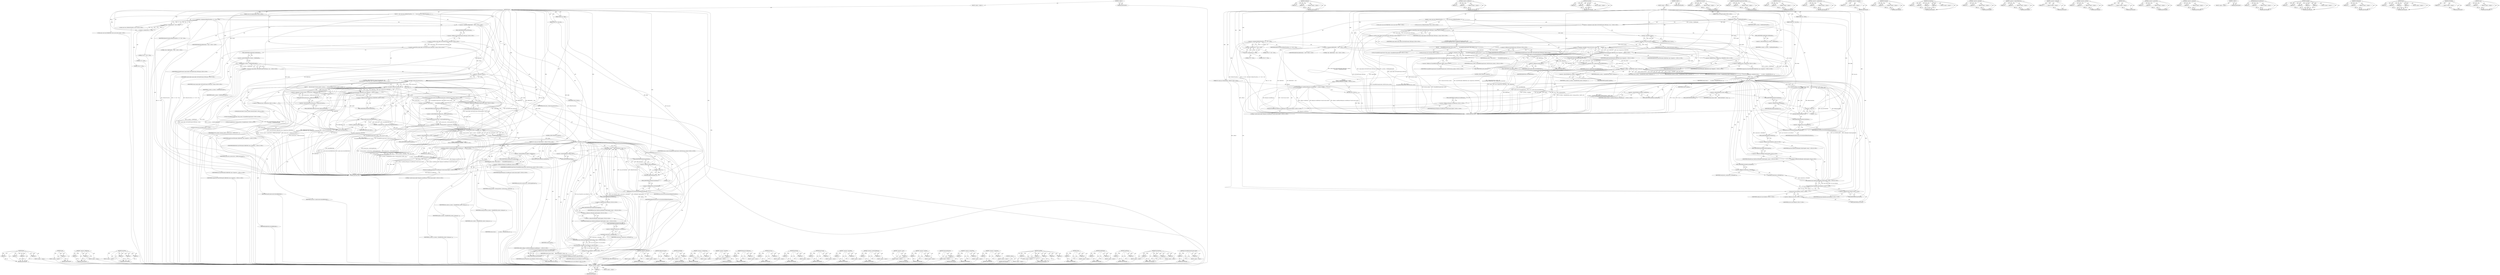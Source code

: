digraph "substr" {
vulnerable_278 [label=<(METHOD,Read)>];
vulnerable_279 [label=<(PARAM,p1)>];
vulnerable_280 [label=<(PARAM,p2)>];
vulnerable_281 [label=<(PARAM,p3)>];
vulnerable_282 [label=<(PARAM,p4)>];
vulnerable_283 [label=<(BLOCK,&lt;empty&gt;,&lt;empty&gt;)>];
vulnerable_284 [label=<(METHOD_RETURN,ANY)>];
vulnerable_256 [label=<(METHOD,strlen)>];
vulnerable_257 [label=<(PARAM,p1)>];
vulnerable_258 [label=<(BLOCK,&lt;empty&gt;,&lt;empty&gt;)>];
vulnerable_259 [label=<(METHOD_RETURN,ANY)>];
vulnerable_208 [label=<(METHOD,&lt;operator&gt;.fieldAccess)>];
vulnerable_209 [label=<(PARAM,p1)>];
vulnerable_210 [label=<(PARAM,p2)>];
vulnerable_211 [label=<(BLOCK,&lt;empty&gt;,&lt;empty&gt;)>];
vulnerable_212 [label=<(METHOD_RETURN,ANY)>];
vulnerable_232 [label=<(METHOD,StartsWith)>];
vulnerable_233 [label=<(PARAM,p1)>];
vulnerable_234 [label=<(PARAM,p2)>];
vulnerable_235 [label=<(PARAM,p3)>];
vulnerable_236 [label=<(BLOCK,&lt;empty&gt;,&lt;empty&gt;)>];
vulnerable_237 [label=<(METHOD_RETURN,ANY)>];
vulnerable_6 [label=<(METHOD,&lt;global&gt;)<SUB>1</SUB>>];
vulnerable_7 [label=<(BLOCK,&lt;empty&gt;,&lt;empty&gt;)<SUB>1</SUB>>];
vulnerable_8 [label=<(METHOD,Read)<SUB>1</SUB>>];
vulnerable_9 [label="<(PARAM,const std::string&amp; handle)<SUB>2</SUB>>"];
vulnerable_10 [label=<(PARAM,Maybe&lt;int&gt; offset)<SUB>3</SUB>>];
vulnerable_11 [label=<(PARAM,Maybe&lt;int&gt; max_size)<SUB>4</SUB>>];
vulnerable_12 [label="<(PARAM,std::unique_ptr&lt;ReadCallback&gt; callback)<SUB>5</SUB>>"];
vulnerable_13 [label=<(BLOCK,{
  static const size_t kDefaultChunkSize = 10 ...,{
  static const size_t kDefaultChunkSize = 10 ...)<SUB>5</SUB>>];
vulnerable_14 [label="<(LOCAL,const size_t kDefaultChunkSize: size_t)<SUB>6</SUB>>"];
vulnerable_15 [label=<(&lt;operator&gt;.assignment,kDefaultChunkSize = 10 * 1024 * 1024)<SUB>6</SUB>>];
vulnerable_16 [label=<(IDENTIFIER,kDefaultChunkSize,kDefaultChunkSize = 10 * 1024 * 1024)<SUB>6</SUB>>];
vulnerable_17 [label=<(&lt;operator&gt;.multiplication,10 * 1024 * 1024)<SUB>6</SUB>>];
vulnerable_18 [label=<(&lt;operator&gt;.multiplication,10 * 1024)<SUB>6</SUB>>];
vulnerable_19 [label=<(LITERAL,10,10 * 1024)<SUB>6</SUB>>];
vulnerable_20 [label=<(LITERAL,1024,10 * 1024)<SUB>6</SUB>>];
vulnerable_21 [label=<(LITERAL,1024,10 * 1024 * 1024)<SUB>6</SUB>>];
vulnerable_22 [label="<(LOCAL,static const char[] kBlobPrefix: static const char[])<SUB>7</SUB>>"];
vulnerable_23 [label="<(&lt;operator&gt;.assignment,kBlobPrefix[] = &quot;blob:&quot;)<SUB>7</SUB>>"];
vulnerable_24 [label="<(IDENTIFIER,kBlobPrefix,kBlobPrefix[] = &quot;blob:&quot;)<SUB>7</SUB>>"];
vulnerable_25 [label="<(LITERAL,&quot;blob:&quot;,kBlobPrefix[] = &quot;blob:&quot;)<SUB>7</SUB>>"];
vulnerable_26 [label="<(&lt;operator&gt;.assignment,scoped_refptr&lt;DevToolsIOContext::ROStream&gt; stre...)<SUB>9</SUB>>"];
vulnerable_27 [label="<(&lt;operator&gt;.greaterThan,scoped_refptr&lt;DevToolsIOContext::ROStream&gt; stream)<SUB>9</SUB>>"];
vulnerable_28 [label="<(&lt;operator&gt;.lessThan,scoped_refptr&lt;DevToolsIOContext::ROStream)<SUB>9</SUB>>"];
vulnerable_29 [label="<(IDENTIFIER,scoped_refptr,scoped_refptr&lt;DevToolsIOContext::ROStream)<SUB>9</SUB>>"];
vulnerable_30 [label="<(&lt;operator&gt;.fieldAccess,DevToolsIOContext::ROStream)<SUB>9</SUB>>"];
vulnerable_31 [label="<(IDENTIFIER,DevToolsIOContext,scoped_refptr&lt;DevToolsIOContext::ROStream)<SUB>9</SUB>>"];
vulnerable_32 [label=<(FIELD_IDENTIFIER,ROStream,ROStream)<SUB>9</SUB>>];
vulnerable_33 [label="<(IDENTIFIER,stream,scoped_refptr&lt;DevToolsIOContext::ROStream&gt; stream)<SUB>9</SUB>>"];
vulnerable_34 [label=<(GetByHandle,io_context_-&gt;GetByHandle(handle))<SUB>10</SUB>>];
vulnerable_35 [label=<(&lt;operator&gt;.indirectFieldAccess,io_context_-&gt;GetByHandle)<SUB>10</SUB>>];
vulnerable_36 [label=<(IDENTIFIER,io_context_,io_context_-&gt;GetByHandle(handle))<SUB>10</SUB>>];
vulnerable_37 [label=<(FIELD_IDENTIFIER,GetByHandle,GetByHandle)<SUB>10</SUB>>];
vulnerable_38 [label=<(IDENTIFIER,handle,io_context_-&gt;GetByHandle(handle))<SUB>10</SUB>>];
vulnerable_39 [label="<(CONTROL_STRUCTURE,IF,if (!stream &amp;&amp; process_host_ &amp;&amp;
       StartsWith(handle, kBlobPrefix, base::CompareCase::SENSITIVE)))<SUB>11</SUB>>"];
vulnerable_40 [label=<(&lt;operator&gt;.logicalAnd,!stream &amp;&amp; process_host_ &amp;&amp;
       StartsWith(h...)<SUB>11</SUB>>];
vulnerable_41 [label=<(&lt;operator&gt;.logicalAnd,!stream &amp;&amp; process_host_)<SUB>11</SUB>>];
vulnerable_42 [label=<(&lt;operator&gt;.logicalNot,!stream)<SUB>11</SUB>>];
vulnerable_43 [label=<(IDENTIFIER,stream,!stream)<SUB>11</SUB>>];
vulnerable_44 [label=<(IDENTIFIER,process_host_,!stream &amp;&amp; process_host_)<SUB>11</SUB>>];
vulnerable_45 [label="<(StartsWith,StartsWith(handle, kBlobPrefix, base::CompareCa...)<SUB>12</SUB>>"];
vulnerable_46 [label="<(IDENTIFIER,handle,StartsWith(handle, kBlobPrefix, base::CompareCa...)<SUB>12</SUB>>"];
vulnerable_47 [label="<(IDENTIFIER,kBlobPrefix,StartsWith(handle, kBlobPrefix, base::CompareCa...)<SUB>12</SUB>>"];
vulnerable_48 [label="<(&lt;operator&gt;.fieldAccess,base::CompareCase::SENSITIVE)<SUB>12</SUB>>"];
vulnerable_49 [label="<(&lt;operator&gt;.fieldAccess,base::CompareCase)<SUB>12</SUB>>"];
vulnerable_50 [label="<(IDENTIFIER,base,StartsWith(handle, kBlobPrefix, base::CompareCa...)<SUB>12</SUB>>"];
vulnerable_51 [label="<(IDENTIFIER,CompareCase,StartsWith(handle, kBlobPrefix, base::CompareCa...)<SUB>12</SUB>>"];
vulnerable_52 [label=<(FIELD_IDENTIFIER,SENSITIVE,SENSITIVE)<SUB>12</SUB>>];
vulnerable_53 [label=<(BLOCK,{
    BrowserContext* browser_context = process...,{
    BrowserContext* browser_context = process...)<SUB>12</SUB>>];
vulnerable_54 [label="<(LOCAL,BrowserContext* browser_context: BrowserContext*)<SUB>13</SUB>>"];
vulnerable_55 [label=<(&lt;operator&gt;.assignment,* browser_context = process_host_-&gt;GetBrowserCo...)<SUB>13</SUB>>];
vulnerable_56 [label=<(IDENTIFIER,browser_context,* browser_context = process_host_-&gt;GetBrowserCo...)<SUB>13</SUB>>];
vulnerable_57 [label=<(GetBrowserContext,process_host_-&gt;GetBrowserContext())<SUB>13</SUB>>];
vulnerable_58 [label=<(&lt;operator&gt;.indirectFieldAccess,process_host_-&gt;GetBrowserContext)<SUB>13</SUB>>];
vulnerable_59 [label=<(IDENTIFIER,process_host_,process_host_-&gt;GetBrowserContext())<SUB>13</SUB>>];
vulnerable_60 [label=<(FIELD_IDENTIFIER,GetBrowserContext,GetBrowserContext)<SUB>13</SUB>>];
vulnerable_61 [label="<(LOCAL,ChromeBlobStorageContext* blob_context: ChromeBlobStorageContext*)<SUB>14</SUB>>"];
vulnerable_62 [label=<(&lt;operator&gt;.assignment,* blob_context =
        ChromeBlobStorageConte...)<SUB>14</SUB>>];
vulnerable_63 [label=<(IDENTIFIER,blob_context,* blob_context =
        ChromeBlobStorageConte...)<SUB>14</SUB>>];
vulnerable_64 [label="<(ChromeBlobStorageContext.GetFor,ChromeBlobStorageContext::GetFor(browser_context))<SUB>15</SUB>>"];
vulnerable_65 [label="<(&lt;operator&gt;.fieldAccess,ChromeBlobStorageContext::GetFor)<SUB>15</SUB>>"];
vulnerable_66 [label="<(IDENTIFIER,ChromeBlobStorageContext,ChromeBlobStorageContext::GetFor(browser_context))<SUB>15</SUB>>"];
vulnerable_67 [label=<(FIELD_IDENTIFIER,GetFor,GetFor)<SUB>15</SUB>>];
vulnerable_68 [label="<(IDENTIFIER,browser_context,ChromeBlobStorageContext::GetFor(browser_context))<SUB>15</SUB>>"];
vulnerable_69 [label="<(LOCAL,StoragePartition* storage_partition: StoragePartition*)<SUB>16</SUB>>"];
vulnerable_70 [label=<(&lt;operator&gt;.assignment,* storage_partition = process_host_-&gt;GetStorage...)<SUB>16</SUB>>];
vulnerable_71 [label=<(IDENTIFIER,storage_partition,* storage_partition = process_host_-&gt;GetStorage...)<SUB>16</SUB>>];
vulnerable_72 [label=<(GetStoragePartition,process_host_-&gt;GetStoragePartition())<SUB>16</SUB>>];
vulnerable_73 [label=<(&lt;operator&gt;.indirectFieldAccess,process_host_-&gt;GetStoragePartition)<SUB>16</SUB>>];
vulnerable_74 [label=<(IDENTIFIER,process_host_,process_host_-&gt;GetStoragePartition())<SUB>16</SUB>>];
vulnerable_75 [label=<(FIELD_IDENTIFIER,GetStoragePartition,GetStoragePartition)<SUB>16</SUB>>];
vulnerable_76 [label="<(LOCAL,std.string uuid: std.string)<SUB>17</SUB>>"];
vulnerable_77 [label=<(&lt;operator&gt;.assignment,uuid = handle.substr(strlen(kBlobPrefix)))<SUB>17</SUB>>];
vulnerable_78 [label=<(IDENTIFIER,uuid,uuid = handle.substr(strlen(kBlobPrefix)))<SUB>17</SUB>>];
vulnerable_79 [label=<(substr,handle.substr(strlen(kBlobPrefix)))<SUB>17</SUB>>];
vulnerable_80 [label=<(&lt;operator&gt;.fieldAccess,handle.substr)<SUB>17</SUB>>];
vulnerable_81 [label=<(IDENTIFIER,handle,handle.substr(strlen(kBlobPrefix)))<SUB>17</SUB>>];
vulnerable_82 [label=<(FIELD_IDENTIFIER,substr,substr)<SUB>17</SUB>>];
vulnerable_83 [label=<(strlen,strlen(kBlobPrefix))<SUB>17</SUB>>];
vulnerable_84 [label=<(IDENTIFIER,kBlobPrefix,strlen(kBlobPrefix))<SUB>17</SUB>>];
vulnerable_85 [label=<(&lt;operator&gt;.assignment,stream =
        io_context_-&gt;OpenBlob(blob_con...)<SUB>18</SUB>>];
vulnerable_86 [label=<(IDENTIFIER,stream,stream =
        io_context_-&gt;OpenBlob(blob_con...)<SUB>18</SUB>>];
vulnerable_87 [label=<(OpenBlob,io_context_-&gt;OpenBlob(blob_context, storage_par...)<SUB>19</SUB>>];
vulnerable_88 [label=<(&lt;operator&gt;.indirectFieldAccess,io_context_-&gt;OpenBlob)<SUB>19</SUB>>];
vulnerable_89 [label=<(IDENTIFIER,io_context_,io_context_-&gt;OpenBlob(blob_context, storage_par...)<SUB>19</SUB>>];
vulnerable_90 [label=<(FIELD_IDENTIFIER,OpenBlob,OpenBlob)<SUB>19</SUB>>];
vulnerable_91 [label=<(IDENTIFIER,blob_context,io_context_-&gt;OpenBlob(blob_context, storage_par...)<SUB>19</SUB>>];
vulnerable_92 [label=<(IDENTIFIER,storage_partition,io_context_-&gt;OpenBlob(blob_context, storage_par...)<SUB>19</SUB>>];
vulnerable_93 [label=<(IDENTIFIER,handle,io_context_-&gt;OpenBlob(blob_context, storage_par...)<SUB>19</SUB>>];
vulnerable_94 [label=<(IDENTIFIER,uuid,io_context_-&gt;OpenBlob(blob_context, storage_par...)<SUB>19</SUB>>];
vulnerable_95 [label=<(CONTROL_STRUCTURE,IF,if (!stream))<SUB>22</SUB>>];
vulnerable_96 [label=<(&lt;operator&gt;.logicalNot,!stream)<SUB>22</SUB>>];
vulnerable_97 [label=<(IDENTIFIER,stream,!stream)<SUB>22</SUB>>];
vulnerable_98 [label="<(BLOCK,{
    callback-&gt;sendFailure(Response::InvalidPa...,{
    callback-&gt;sendFailure(Response::InvalidPa...)<SUB>22</SUB>>"];
vulnerable_99 [label="<(sendFailure,callback-&gt;sendFailure(Response::InvalidParams(&quot;...)<SUB>23</SUB>>"];
vulnerable_100 [label=<(&lt;operator&gt;.indirectFieldAccess,callback-&gt;sendFailure)<SUB>23</SUB>>];
vulnerable_101 [label="<(IDENTIFIER,callback,callback-&gt;sendFailure(Response::InvalidParams(&quot;...)<SUB>23</SUB>>"];
vulnerable_102 [label=<(FIELD_IDENTIFIER,sendFailure,sendFailure)<SUB>23</SUB>>];
vulnerable_103 [label="<(Response.InvalidParams,Response::InvalidParams(&quot;Invalid stream handle&quot;))<SUB>23</SUB>>"];
vulnerable_104 [label="<(&lt;operator&gt;.fieldAccess,Response::InvalidParams)<SUB>23</SUB>>"];
vulnerable_105 [label="<(IDENTIFIER,Response,Response::InvalidParams(&quot;Invalid stream handle&quot;))<SUB>23</SUB>>"];
vulnerable_106 [label=<(FIELD_IDENTIFIER,InvalidParams,InvalidParams)<SUB>23</SUB>>];
vulnerable_107 [label="<(LITERAL,&quot;Invalid stream handle&quot;,Response::InvalidParams(&quot;Invalid stream handle&quot;))<SUB>23</SUB>>"];
vulnerable_108 [label=<(RETURN,return;,return;)<SUB>24</SUB>>];
vulnerable_109 [label=<(Read,stream-&gt;Read(
      offset.fromMaybe(-1), max_s...)<SUB>26</SUB>>];
vulnerable_110 [label=<(&lt;operator&gt;.indirectFieldAccess,stream-&gt;Read)<SUB>26</SUB>>];
vulnerable_111 [label=<(IDENTIFIER,stream,stream-&gt;Read(
      offset.fromMaybe(-1), max_s...)<SUB>26</SUB>>];
vulnerable_112 [label=<(FIELD_IDENTIFIER,Read,Read)<SUB>26</SUB>>];
vulnerable_113 [label=<(fromMaybe,offset.fromMaybe(-1))<SUB>27</SUB>>];
vulnerable_114 [label=<(&lt;operator&gt;.fieldAccess,offset.fromMaybe)<SUB>27</SUB>>];
vulnerable_115 [label=<(IDENTIFIER,offset,offset.fromMaybe(-1))<SUB>27</SUB>>];
vulnerable_116 [label=<(FIELD_IDENTIFIER,fromMaybe,fromMaybe)<SUB>27</SUB>>];
vulnerable_117 [label=<(&lt;operator&gt;.minus,-1)<SUB>27</SUB>>];
vulnerable_118 [label=<(LITERAL,1,-1)<SUB>27</SUB>>];
vulnerable_119 [label=<(fromMaybe,max_size.fromMaybe(kDefaultChunkSize))<SUB>27</SUB>>];
vulnerable_120 [label=<(&lt;operator&gt;.fieldAccess,max_size.fromMaybe)<SUB>27</SUB>>];
vulnerable_121 [label=<(IDENTIFIER,max_size,max_size.fromMaybe(kDefaultChunkSize))<SUB>27</SUB>>];
vulnerable_122 [label=<(FIELD_IDENTIFIER,fromMaybe,fromMaybe)<SUB>27</SUB>>];
vulnerable_123 [label=<(IDENTIFIER,kDefaultChunkSize,max_size.fromMaybe(kDefaultChunkSize))<SUB>27</SUB>>];
vulnerable_124 [label="<(base.BindOnce,base::BindOnce(&amp;IOHandler::ReadComplete, weak_f...)<SUB>28</SUB>>"];
vulnerable_125 [label="<(&lt;operator&gt;.fieldAccess,base::BindOnce)<SUB>28</SUB>>"];
vulnerable_126 [label="<(IDENTIFIER,base,base::BindOnce(&amp;IOHandler::ReadComplete, weak_f...)<SUB>28</SUB>>"];
vulnerable_127 [label=<(FIELD_IDENTIFIER,BindOnce,BindOnce)<SUB>28</SUB>>];
vulnerable_128 [label="<(&lt;operator&gt;.addressOf,&amp;IOHandler::ReadComplete)<SUB>28</SUB>>"];
vulnerable_129 [label="<(&lt;operator&gt;.fieldAccess,IOHandler::ReadComplete)<SUB>28</SUB>>"];
vulnerable_130 [label="<(IDENTIFIER,IOHandler,base::BindOnce(&amp;IOHandler::ReadComplete, weak_f...)<SUB>28</SUB>>"];
vulnerable_131 [label=<(FIELD_IDENTIFIER,ReadComplete,ReadComplete)<SUB>28</SUB>>];
vulnerable_132 [label=<(GetWeakPtr,weak_factory_.GetWeakPtr())<SUB>28</SUB>>];
vulnerable_133 [label=<(&lt;operator&gt;.fieldAccess,weak_factory_.GetWeakPtr)<SUB>28</SUB>>];
vulnerable_134 [label=<(IDENTIFIER,weak_factory_,weak_factory_.GetWeakPtr())<SUB>28</SUB>>];
vulnerable_135 [label=<(FIELD_IDENTIFIER,GetWeakPtr,GetWeakPtr)<SUB>28</SUB>>];
vulnerable_136 [label="<(base.Passed,base::Passed(std::move(callback)))<SUB>29</SUB>>"];
vulnerable_137 [label="<(&lt;operator&gt;.fieldAccess,base::Passed)<SUB>29</SUB>>"];
vulnerable_138 [label="<(IDENTIFIER,base,base::Passed(std::move(callback)))<SUB>29</SUB>>"];
vulnerable_139 [label=<(FIELD_IDENTIFIER,Passed,Passed)<SUB>29</SUB>>];
vulnerable_140 [label="<(std.move,std::move(callback))<SUB>29</SUB>>"];
vulnerable_141 [label="<(&lt;operator&gt;.fieldAccess,std::move)<SUB>29</SUB>>"];
vulnerable_142 [label="<(IDENTIFIER,std,std::move(callback))<SUB>29</SUB>>"];
vulnerable_143 [label=<(FIELD_IDENTIFIER,move,move)<SUB>29</SUB>>];
vulnerable_144 [label="<(IDENTIFIER,callback,std::move(callback))<SUB>29</SUB>>"];
vulnerable_145 [label=<(METHOD_RETURN,void)<SUB>1</SUB>>];
vulnerable_147 [label=<(METHOD_RETURN,ANY)<SUB>1</SUB>>];
vulnerable_301 [label=<(METHOD,&lt;operator&gt;.addressOf)>];
vulnerable_302 [label=<(PARAM,p1)>];
vulnerable_303 [label=<(BLOCK,&lt;empty&gt;,&lt;empty&gt;)>];
vulnerable_304 [label=<(METHOD_RETURN,ANY)>];
vulnerable_238 [label=<(METHOD,GetBrowserContext)>];
vulnerable_239 [label=<(PARAM,p1)>];
vulnerable_240 [label=<(BLOCK,&lt;empty&gt;,&lt;empty&gt;)>];
vulnerable_241 [label=<(METHOD_RETURN,ANY)>];
vulnerable_305 [label=<(METHOD,GetWeakPtr)>];
vulnerable_306 [label=<(PARAM,p1)>];
vulnerable_307 [label=<(BLOCK,&lt;empty&gt;,&lt;empty&gt;)>];
vulnerable_308 [label=<(METHOD_RETURN,ANY)>];
vulnerable_193 [label=<(METHOD,&lt;operator&gt;.multiplication)>];
vulnerable_194 [label=<(PARAM,p1)>];
vulnerable_195 [label=<(PARAM,p2)>];
vulnerable_196 [label=<(BLOCK,&lt;empty&gt;,&lt;empty&gt;)>];
vulnerable_197 [label=<(METHOD_RETURN,ANY)>];
vulnerable_228 [label=<(METHOD,&lt;operator&gt;.logicalNot)>];
vulnerable_229 [label=<(PARAM,p1)>];
vulnerable_230 [label=<(BLOCK,&lt;empty&gt;,&lt;empty&gt;)>];
vulnerable_231 [label=<(METHOD_RETURN,ANY)>];
vulnerable_273 [label=<(METHOD,Response.InvalidParams)>];
vulnerable_274 [label=<(PARAM,p1)>];
vulnerable_275 [label=<(PARAM,p2)>];
vulnerable_276 [label=<(BLOCK,&lt;empty&gt;,&lt;empty&gt;)>];
vulnerable_277 [label=<(METHOD_RETURN,ANY)>];
vulnerable_314 [label=<(METHOD,std.move)>];
vulnerable_315 [label=<(PARAM,p1)>];
vulnerable_316 [label=<(PARAM,p2)>];
vulnerable_317 [label=<(BLOCK,&lt;empty&gt;,&lt;empty&gt;)>];
vulnerable_318 [label=<(METHOD_RETURN,ANY)>];
vulnerable_285 [label=<(METHOD,fromMaybe)>];
vulnerable_286 [label=<(PARAM,p1)>];
vulnerable_287 [label=<(PARAM,p2)>];
vulnerable_288 [label=<(BLOCK,&lt;empty&gt;,&lt;empty&gt;)>];
vulnerable_289 [label=<(METHOD_RETURN,ANY)>];
vulnerable_309 [label=<(METHOD,base.Passed)>];
vulnerable_310 [label=<(PARAM,p1)>];
vulnerable_311 [label=<(PARAM,p2)>];
vulnerable_312 [label=<(BLOCK,&lt;empty&gt;,&lt;empty&gt;)>];
vulnerable_313 [label=<(METHOD_RETURN,ANY)>];
vulnerable_223 [label=<(METHOD,&lt;operator&gt;.logicalAnd)>];
vulnerable_224 [label=<(PARAM,p1)>];
vulnerable_225 [label=<(PARAM,p2)>];
vulnerable_226 [label=<(BLOCK,&lt;empty&gt;,&lt;empty&gt;)>];
vulnerable_227 [label=<(METHOD_RETURN,ANY)>];
vulnerable_218 [label=<(METHOD,&lt;operator&gt;.indirectFieldAccess)>];
vulnerable_219 [label=<(PARAM,p1)>];
vulnerable_220 [label=<(PARAM,p2)>];
vulnerable_221 [label=<(BLOCK,&lt;empty&gt;,&lt;empty&gt;)>];
vulnerable_222 [label=<(METHOD_RETURN,ANY)>];
vulnerable_290 [label=<(METHOD,&lt;operator&gt;.minus)>];
vulnerable_291 [label=<(PARAM,p1)>];
vulnerable_292 [label=<(BLOCK,&lt;empty&gt;,&lt;empty&gt;)>];
vulnerable_293 [label=<(METHOD_RETURN,ANY)>];
vulnerable_203 [label=<(METHOD,&lt;operator&gt;.lessThan)>];
vulnerable_204 [label=<(PARAM,p1)>];
vulnerable_205 [label=<(PARAM,p2)>];
vulnerable_206 [label=<(BLOCK,&lt;empty&gt;,&lt;empty&gt;)>];
vulnerable_207 [label=<(METHOD_RETURN,ANY)>];
vulnerable_247 [label=<(METHOD,GetStoragePartition)>];
vulnerable_248 [label=<(PARAM,p1)>];
vulnerable_249 [label=<(BLOCK,&lt;empty&gt;,&lt;empty&gt;)>];
vulnerable_250 [label=<(METHOD_RETURN,ANY)>];
vulnerable_198 [label=<(METHOD,&lt;operator&gt;.greaterThan)>];
vulnerable_199 [label=<(PARAM,p1)>];
vulnerable_200 [label=<(PARAM,p2)>];
vulnerable_201 [label=<(BLOCK,&lt;empty&gt;,&lt;empty&gt;)>];
vulnerable_202 [label=<(METHOD_RETURN,ANY)>];
vulnerable_188 [label=<(METHOD,&lt;operator&gt;.assignment)>];
vulnerable_189 [label=<(PARAM,p1)>];
vulnerable_190 [label=<(PARAM,p2)>];
vulnerable_191 [label=<(BLOCK,&lt;empty&gt;,&lt;empty&gt;)>];
vulnerable_192 [label=<(METHOD_RETURN,ANY)>];
vulnerable_182 [label=<(METHOD,&lt;global&gt;)<SUB>1</SUB>>];
vulnerable_183 [label=<(BLOCK,&lt;empty&gt;,&lt;empty&gt;)>];
vulnerable_184 [label=<(METHOD_RETURN,ANY)>];
vulnerable_260 [label=<(METHOD,OpenBlob)>];
vulnerable_261 [label=<(PARAM,p1)>];
vulnerable_262 [label=<(PARAM,p2)>];
vulnerable_263 [label=<(PARAM,p3)>];
vulnerable_264 [label=<(PARAM,p4)>];
vulnerable_265 [label=<(PARAM,p5)>];
vulnerable_266 [label=<(BLOCK,&lt;empty&gt;,&lt;empty&gt;)>];
vulnerable_267 [label=<(METHOD_RETURN,ANY)>];
vulnerable_251 [label=<(METHOD,substr)>];
vulnerable_252 [label=<(PARAM,p1)>];
vulnerable_253 [label=<(PARAM,p2)>];
vulnerable_254 [label=<(BLOCK,&lt;empty&gt;,&lt;empty&gt;)>];
vulnerable_255 [label=<(METHOD_RETURN,ANY)>];
vulnerable_213 [label=<(METHOD,GetByHandle)>];
vulnerable_214 [label=<(PARAM,p1)>];
vulnerable_215 [label=<(PARAM,p2)>];
vulnerable_216 [label=<(BLOCK,&lt;empty&gt;,&lt;empty&gt;)>];
vulnerable_217 [label=<(METHOD_RETURN,ANY)>];
vulnerable_268 [label=<(METHOD,sendFailure)>];
vulnerable_269 [label=<(PARAM,p1)>];
vulnerable_270 [label=<(PARAM,p2)>];
vulnerable_271 [label=<(BLOCK,&lt;empty&gt;,&lt;empty&gt;)>];
vulnerable_272 [label=<(METHOD_RETURN,ANY)>];
vulnerable_294 [label=<(METHOD,base.BindOnce)>];
vulnerable_295 [label=<(PARAM,p1)>];
vulnerable_296 [label=<(PARAM,p2)>];
vulnerable_297 [label=<(PARAM,p3)>];
vulnerable_298 [label=<(PARAM,p4)>];
vulnerable_299 [label=<(BLOCK,&lt;empty&gt;,&lt;empty&gt;)>];
vulnerable_300 [label=<(METHOD_RETURN,ANY)>];
vulnerable_242 [label=<(METHOD,ChromeBlobStorageContext.GetFor)>];
vulnerable_243 [label=<(PARAM,p1)>];
vulnerable_244 [label=<(PARAM,p2)>];
vulnerable_245 [label=<(BLOCK,&lt;empty&gt;,&lt;empty&gt;)>];
vulnerable_246 [label=<(METHOD_RETURN,ANY)>];
fixed_264 [label=<(METHOD,&lt;operator&gt;.minus)>];
fixed_265 [label=<(PARAM,p1)>];
fixed_266 [label=<(BLOCK,&lt;empty&gt;,&lt;empty&gt;)>];
fixed_267 [label=<(METHOD_RETURN,ANY)>];
fixed_242 [label=<(METHOD,sendFailure)>];
fixed_243 [label=<(PARAM,p1)>];
fixed_244 [label=<(PARAM,p2)>];
fixed_245 [label=<(BLOCK,&lt;empty&gt;,&lt;empty&gt;)>];
fixed_246 [label=<(METHOD_RETURN,ANY)>];
fixed_190 [label=<(METHOD,&lt;operator&gt;.fieldAccess)>];
fixed_191 [label=<(PARAM,p1)>];
fixed_192 [label=<(PARAM,p2)>];
fixed_193 [label=<(BLOCK,&lt;empty&gt;,&lt;empty&gt;)>];
fixed_194 [label=<(METHOD_RETURN,ANY)>];
fixed_214 [label=<(METHOD,StartsWith)>];
fixed_215 [label=<(PARAM,p1)>];
fixed_216 [label=<(PARAM,p2)>];
fixed_217 [label=<(PARAM,p3)>];
fixed_218 [label=<(BLOCK,&lt;empty&gt;,&lt;empty&gt;)>];
fixed_219 [label=<(METHOD_RETURN,ANY)>];
fixed_6 [label=<(METHOD,&lt;global&gt;)<SUB>1</SUB>>];
fixed_7 [label=<(BLOCK,&lt;empty&gt;,&lt;empty&gt;)<SUB>1</SUB>>];
fixed_8 [label=<(METHOD,Read)<SUB>1</SUB>>];
fixed_9 [label="<(PARAM,const std::string&amp; handle)<SUB>2</SUB>>"];
fixed_10 [label=<(PARAM,Maybe&lt;int&gt; offset)<SUB>3</SUB>>];
fixed_11 [label=<(PARAM,Maybe&lt;int&gt; max_size)<SUB>4</SUB>>];
fixed_12 [label="<(PARAM,std::unique_ptr&lt;ReadCallback&gt; callback)<SUB>5</SUB>>"];
fixed_13 [label=<(BLOCK,{
  static const size_t kDefaultChunkSize = 10 ...,{
  static const size_t kDefaultChunkSize = 10 ...)<SUB>5</SUB>>];
fixed_14 [label="<(LOCAL,const size_t kDefaultChunkSize: size_t)<SUB>6</SUB>>"];
fixed_15 [label=<(&lt;operator&gt;.assignment,kDefaultChunkSize = 10 * 1024 * 1024)<SUB>6</SUB>>];
fixed_16 [label=<(IDENTIFIER,kDefaultChunkSize,kDefaultChunkSize = 10 * 1024 * 1024)<SUB>6</SUB>>];
fixed_17 [label=<(&lt;operator&gt;.multiplication,10 * 1024 * 1024)<SUB>6</SUB>>];
fixed_18 [label=<(&lt;operator&gt;.multiplication,10 * 1024)<SUB>6</SUB>>];
fixed_19 [label=<(LITERAL,10,10 * 1024)<SUB>6</SUB>>];
fixed_20 [label=<(LITERAL,1024,10 * 1024)<SUB>6</SUB>>];
fixed_21 [label=<(LITERAL,1024,10 * 1024 * 1024)<SUB>6</SUB>>];
fixed_22 [label="<(LOCAL,static const char[] kBlobPrefix: static const char[])<SUB>7</SUB>>"];
fixed_23 [label="<(&lt;operator&gt;.assignment,kBlobPrefix[] = &quot;blob:&quot;)<SUB>7</SUB>>"];
fixed_24 [label="<(IDENTIFIER,kBlobPrefix,kBlobPrefix[] = &quot;blob:&quot;)<SUB>7</SUB>>"];
fixed_25 [label="<(LITERAL,&quot;blob:&quot;,kBlobPrefix[] = &quot;blob:&quot;)<SUB>7</SUB>>"];
fixed_26 [label="<(&lt;operator&gt;.assignment,scoped_refptr&lt;DevToolsIOContext::ROStream&gt; stre...)<SUB>9</SUB>>"];
fixed_27 [label="<(&lt;operator&gt;.greaterThan,scoped_refptr&lt;DevToolsIOContext::ROStream&gt; stream)<SUB>9</SUB>>"];
fixed_28 [label="<(&lt;operator&gt;.lessThan,scoped_refptr&lt;DevToolsIOContext::ROStream)<SUB>9</SUB>>"];
fixed_29 [label="<(IDENTIFIER,scoped_refptr,scoped_refptr&lt;DevToolsIOContext::ROStream)<SUB>9</SUB>>"];
fixed_30 [label="<(&lt;operator&gt;.fieldAccess,DevToolsIOContext::ROStream)<SUB>9</SUB>>"];
fixed_31 [label="<(IDENTIFIER,DevToolsIOContext,scoped_refptr&lt;DevToolsIOContext::ROStream)<SUB>9</SUB>>"];
fixed_32 [label=<(FIELD_IDENTIFIER,ROStream,ROStream)<SUB>9</SUB>>];
fixed_33 [label="<(IDENTIFIER,stream,scoped_refptr&lt;DevToolsIOContext::ROStream&gt; stream)<SUB>9</SUB>>"];
fixed_34 [label=<(GetByHandle,io_context_-&gt;GetByHandle(handle))<SUB>10</SUB>>];
fixed_35 [label=<(&lt;operator&gt;.indirectFieldAccess,io_context_-&gt;GetByHandle)<SUB>10</SUB>>];
fixed_36 [label=<(IDENTIFIER,io_context_,io_context_-&gt;GetByHandle(handle))<SUB>10</SUB>>];
fixed_37 [label=<(FIELD_IDENTIFIER,GetByHandle,GetByHandle)<SUB>10</SUB>>];
fixed_38 [label=<(IDENTIFIER,handle,io_context_-&gt;GetByHandle(handle))<SUB>10</SUB>>];
fixed_39 [label="<(CONTROL_STRUCTURE,IF,if (!stream &amp;&amp; browser_context_ &amp;&amp;
       StartsWith(handle, kBlobPrefix, base::CompareCase::SENSITIVE)))<SUB>11</SUB>>"];
fixed_40 [label=<(&lt;operator&gt;.logicalAnd,!stream &amp;&amp; browser_context_ &amp;&amp;
       StartsWit...)<SUB>11</SUB>>];
fixed_41 [label=<(&lt;operator&gt;.logicalAnd,!stream &amp;&amp; browser_context_)<SUB>11</SUB>>];
fixed_42 [label=<(&lt;operator&gt;.logicalNot,!stream)<SUB>11</SUB>>];
fixed_43 [label=<(IDENTIFIER,stream,!stream)<SUB>11</SUB>>];
fixed_44 [label=<(IDENTIFIER,browser_context_,!stream &amp;&amp; browser_context_)<SUB>11</SUB>>];
fixed_45 [label="<(StartsWith,StartsWith(handle, kBlobPrefix, base::CompareCa...)<SUB>12</SUB>>"];
fixed_46 [label="<(IDENTIFIER,handle,StartsWith(handle, kBlobPrefix, base::CompareCa...)<SUB>12</SUB>>"];
fixed_47 [label="<(IDENTIFIER,kBlobPrefix,StartsWith(handle, kBlobPrefix, base::CompareCa...)<SUB>12</SUB>>"];
fixed_48 [label="<(&lt;operator&gt;.fieldAccess,base::CompareCase::SENSITIVE)<SUB>12</SUB>>"];
fixed_49 [label="<(&lt;operator&gt;.fieldAccess,base::CompareCase)<SUB>12</SUB>>"];
fixed_50 [label="<(IDENTIFIER,base,StartsWith(handle, kBlobPrefix, base::CompareCa...)<SUB>12</SUB>>"];
fixed_51 [label="<(IDENTIFIER,CompareCase,StartsWith(handle, kBlobPrefix, base::CompareCa...)<SUB>12</SUB>>"];
fixed_52 [label=<(FIELD_IDENTIFIER,SENSITIVE,SENSITIVE)<SUB>12</SUB>>];
fixed_53 [label=<(BLOCK,{
     ChromeBlobStorageContext* blob_context =...,{
     ChromeBlobStorageContext* blob_context =...)<SUB>12</SUB>>];
fixed_54 [label="<(LOCAL,ChromeBlobStorageContext* blob_context: ChromeBlobStorageContext*)<SUB>13</SUB>>"];
fixed_55 [label=<(&lt;operator&gt;.assignment,* blob_context =
        ChromeBlobStorageConte...)<SUB>13</SUB>>];
fixed_56 [label=<(IDENTIFIER,blob_context,* blob_context =
        ChromeBlobStorageConte...)<SUB>13</SUB>>];
fixed_57 [label="<(ChromeBlobStorageContext.GetFor,ChromeBlobStorageContext::GetFor(browser_context_))<SUB>14</SUB>>"];
fixed_58 [label="<(&lt;operator&gt;.fieldAccess,ChromeBlobStorageContext::GetFor)<SUB>14</SUB>>"];
fixed_59 [label="<(IDENTIFIER,ChromeBlobStorageContext,ChromeBlobStorageContext::GetFor(browser_context_))<SUB>14</SUB>>"];
fixed_60 [label=<(FIELD_IDENTIFIER,GetFor,GetFor)<SUB>14</SUB>>];
fixed_61 [label="<(IDENTIFIER,browser_context_,ChromeBlobStorageContext::GetFor(browser_context_))<SUB>14</SUB>>"];
fixed_62 [label="<(LOCAL,std.string uuid: std.string)<SUB>15</SUB>>"];
fixed_63 [label=<(&lt;operator&gt;.assignment,uuid = handle.substr(strlen(kBlobPrefix)))<SUB>15</SUB>>];
fixed_64 [label=<(IDENTIFIER,uuid,uuid = handle.substr(strlen(kBlobPrefix)))<SUB>15</SUB>>];
fixed_65 [label=<(substr,handle.substr(strlen(kBlobPrefix)))<SUB>15</SUB>>];
fixed_66 [label=<(&lt;operator&gt;.fieldAccess,handle.substr)<SUB>15</SUB>>];
fixed_67 [label=<(IDENTIFIER,handle,handle.substr(strlen(kBlobPrefix)))<SUB>15</SUB>>];
fixed_68 [label=<(FIELD_IDENTIFIER,substr,substr)<SUB>15</SUB>>];
fixed_69 [label=<(strlen,strlen(kBlobPrefix))<SUB>15</SUB>>];
fixed_70 [label=<(IDENTIFIER,kBlobPrefix,strlen(kBlobPrefix))<SUB>15</SUB>>];
fixed_71 [label=<(&lt;operator&gt;.assignment,stream =
        io_context_-&gt;OpenBlob(blob_con...)<SUB>16</SUB>>];
fixed_72 [label=<(IDENTIFIER,stream,stream =
        io_context_-&gt;OpenBlob(blob_con...)<SUB>16</SUB>>];
fixed_73 [label=<(OpenBlob,io_context_-&gt;OpenBlob(blob_context, storage_par...)<SUB>17</SUB>>];
fixed_74 [label=<(&lt;operator&gt;.indirectFieldAccess,io_context_-&gt;OpenBlob)<SUB>17</SUB>>];
fixed_75 [label=<(IDENTIFIER,io_context_,io_context_-&gt;OpenBlob(blob_context, storage_par...)<SUB>17</SUB>>];
fixed_76 [label=<(FIELD_IDENTIFIER,OpenBlob,OpenBlob)<SUB>17</SUB>>];
fixed_77 [label=<(IDENTIFIER,blob_context,io_context_-&gt;OpenBlob(blob_context, storage_par...)<SUB>17</SUB>>];
fixed_78 [label=<(IDENTIFIER,storage_partition_,io_context_-&gt;OpenBlob(blob_context, storage_par...)<SUB>17</SUB>>];
fixed_79 [label=<(IDENTIFIER,handle,io_context_-&gt;OpenBlob(blob_context, storage_par...)<SUB>17</SUB>>];
fixed_80 [label=<(IDENTIFIER,uuid,io_context_-&gt;OpenBlob(blob_context, storage_par...)<SUB>17</SUB>>];
fixed_81 [label=<(CONTROL_STRUCTURE,IF,if (!stream))<SUB>20</SUB>>];
fixed_82 [label=<(&lt;operator&gt;.logicalNot,!stream)<SUB>20</SUB>>];
fixed_83 [label=<(IDENTIFIER,stream,!stream)<SUB>20</SUB>>];
fixed_84 [label="<(BLOCK,{
    callback-&gt;sendFailure(Response::InvalidPa...,{
    callback-&gt;sendFailure(Response::InvalidPa...)<SUB>20</SUB>>"];
fixed_85 [label="<(sendFailure,callback-&gt;sendFailure(Response::InvalidParams(&quot;...)<SUB>21</SUB>>"];
fixed_86 [label=<(&lt;operator&gt;.indirectFieldAccess,callback-&gt;sendFailure)<SUB>21</SUB>>];
fixed_87 [label="<(IDENTIFIER,callback,callback-&gt;sendFailure(Response::InvalidParams(&quot;...)<SUB>21</SUB>>"];
fixed_88 [label=<(FIELD_IDENTIFIER,sendFailure,sendFailure)<SUB>21</SUB>>];
fixed_89 [label="<(Response.InvalidParams,Response::InvalidParams(&quot;Invalid stream handle&quot;))<SUB>21</SUB>>"];
fixed_90 [label="<(&lt;operator&gt;.fieldAccess,Response::InvalidParams)<SUB>21</SUB>>"];
fixed_91 [label="<(IDENTIFIER,Response,Response::InvalidParams(&quot;Invalid stream handle&quot;))<SUB>21</SUB>>"];
fixed_92 [label=<(FIELD_IDENTIFIER,InvalidParams,InvalidParams)<SUB>21</SUB>>];
fixed_93 [label="<(LITERAL,&quot;Invalid stream handle&quot;,Response::InvalidParams(&quot;Invalid stream handle&quot;))<SUB>21</SUB>>"];
fixed_94 [label=<(RETURN,return;,return;)<SUB>22</SUB>>];
fixed_95 [label=<(Read,stream-&gt;Read(
      offset.fromMaybe(-1), max_s...)<SUB>24</SUB>>];
fixed_96 [label=<(&lt;operator&gt;.indirectFieldAccess,stream-&gt;Read)<SUB>24</SUB>>];
fixed_97 [label=<(IDENTIFIER,stream,stream-&gt;Read(
      offset.fromMaybe(-1), max_s...)<SUB>24</SUB>>];
fixed_98 [label=<(FIELD_IDENTIFIER,Read,Read)<SUB>24</SUB>>];
fixed_99 [label=<(fromMaybe,offset.fromMaybe(-1))<SUB>25</SUB>>];
fixed_100 [label=<(&lt;operator&gt;.fieldAccess,offset.fromMaybe)<SUB>25</SUB>>];
fixed_101 [label=<(IDENTIFIER,offset,offset.fromMaybe(-1))<SUB>25</SUB>>];
fixed_102 [label=<(FIELD_IDENTIFIER,fromMaybe,fromMaybe)<SUB>25</SUB>>];
fixed_103 [label=<(&lt;operator&gt;.minus,-1)<SUB>25</SUB>>];
fixed_104 [label=<(LITERAL,1,-1)<SUB>25</SUB>>];
fixed_105 [label=<(fromMaybe,max_size.fromMaybe(kDefaultChunkSize))<SUB>25</SUB>>];
fixed_106 [label=<(&lt;operator&gt;.fieldAccess,max_size.fromMaybe)<SUB>25</SUB>>];
fixed_107 [label=<(IDENTIFIER,max_size,max_size.fromMaybe(kDefaultChunkSize))<SUB>25</SUB>>];
fixed_108 [label=<(FIELD_IDENTIFIER,fromMaybe,fromMaybe)<SUB>25</SUB>>];
fixed_109 [label=<(IDENTIFIER,kDefaultChunkSize,max_size.fromMaybe(kDefaultChunkSize))<SUB>25</SUB>>];
fixed_110 [label="<(base.BindOnce,base::BindOnce(&amp;IOHandler::ReadComplete, weak_f...)<SUB>26</SUB>>"];
fixed_111 [label="<(&lt;operator&gt;.fieldAccess,base::BindOnce)<SUB>26</SUB>>"];
fixed_112 [label="<(IDENTIFIER,base,base::BindOnce(&amp;IOHandler::ReadComplete, weak_f...)<SUB>26</SUB>>"];
fixed_113 [label=<(FIELD_IDENTIFIER,BindOnce,BindOnce)<SUB>26</SUB>>];
fixed_114 [label="<(&lt;operator&gt;.addressOf,&amp;IOHandler::ReadComplete)<SUB>26</SUB>>"];
fixed_115 [label="<(&lt;operator&gt;.fieldAccess,IOHandler::ReadComplete)<SUB>26</SUB>>"];
fixed_116 [label="<(IDENTIFIER,IOHandler,base::BindOnce(&amp;IOHandler::ReadComplete, weak_f...)<SUB>26</SUB>>"];
fixed_117 [label=<(FIELD_IDENTIFIER,ReadComplete,ReadComplete)<SUB>26</SUB>>];
fixed_118 [label=<(GetWeakPtr,weak_factory_.GetWeakPtr())<SUB>26</SUB>>];
fixed_119 [label=<(&lt;operator&gt;.fieldAccess,weak_factory_.GetWeakPtr)<SUB>26</SUB>>];
fixed_120 [label=<(IDENTIFIER,weak_factory_,weak_factory_.GetWeakPtr())<SUB>26</SUB>>];
fixed_121 [label=<(FIELD_IDENTIFIER,GetWeakPtr,GetWeakPtr)<SUB>26</SUB>>];
fixed_122 [label="<(base.Passed,base::Passed(std::move(callback)))<SUB>27</SUB>>"];
fixed_123 [label="<(&lt;operator&gt;.fieldAccess,base::Passed)<SUB>27</SUB>>"];
fixed_124 [label="<(IDENTIFIER,base,base::Passed(std::move(callback)))<SUB>27</SUB>>"];
fixed_125 [label=<(FIELD_IDENTIFIER,Passed,Passed)<SUB>27</SUB>>];
fixed_126 [label="<(std.move,std::move(callback))<SUB>27</SUB>>"];
fixed_127 [label="<(&lt;operator&gt;.fieldAccess,std::move)<SUB>27</SUB>>"];
fixed_128 [label="<(IDENTIFIER,std,std::move(callback))<SUB>27</SUB>>"];
fixed_129 [label=<(FIELD_IDENTIFIER,move,move)<SUB>27</SUB>>];
fixed_130 [label="<(IDENTIFIER,callback,std::move(callback))<SUB>27</SUB>>"];
fixed_131 [label=<(METHOD_RETURN,void)<SUB>1</SUB>>];
fixed_133 [label=<(METHOD_RETURN,ANY)<SUB>1</SUB>>];
fixed_283 [label=<(METHOD,base.Passed)>];
fixed_284 [label=<(PARAM,p1)>];
fixed_285 [label=<(PARAM,p2)>];
fixed_286 [label=<(BLOCK,&lt;empty&gt;,&lt;empty&gt;)>];
fixed_287 [label=<(METHOD_RETURN,ANY)>];
fixed_220 [label=<(METHOD,ChromeBlobStorageContext.GetFor)>];
fixed_221 [label=<(PARAM,p1)>];
fixed_222 [label=<(PARAM,p2)>];
fixed_223 [label=<(BLOCK,&lt;empty&gt;,&lt;empty&gt;)>];
fixed_224 [label=<(METHOD_RETURN,ANY)>];
fixed_288 [label=<(METHOD,std.move)>];
fixed_289 [label=<(PARAM,p1)>];
fixed_290 [label=<(PARAM,p2)>];
fixed_291 [label=<(BLOCK,&lt;empty&gt;,&lt;empty&gt;)>];
fixed_292 [label=<(METHOD_RETURN,ANY)>];
fixed_175 [label=<(METHOD,&lt;operator&gt;.multiplication)>];
fixed_176 [label=<(PARAM,p1)>];
fixed_177 [label=<(PARAM,p2)>];
fixed_178 [label=<(BLOCK,&lt;empty&gt;,&lt;empty&gt;)>];
fixed_179 [label=<(METHOD_RETURN,ANY)>];
fixed_210 [label=<(METHOD,&lt;operator&gt;.logicalNot)>];
fixed_211 [label=<(PARAM,p1)>];
fixed_212 [label=<(BLOCK,&lt;empty&gt;,&lt;empty&gt;)>];
fixed_213 [label=<(METHOD_RETURN,ANY)>];
fixed_259 [label=<(METHOD,fromMaybe)>];
fixed_260 [label=<(PARAM,p1)>];
fixed_261 [label=<(PARAM,p2)>];
fixed_262 [label=<(BLOCK,&lt;empty&gt;,&lt;empty&gt;)>];
fixed_263 [label=<(METHOD_RETURN,ANY)>];
fixed_268 [label=<(METHOD,base.BindOnce)>];
fixed_269 [label=<(PARAM,p1)>];
fixed_270 [label=<(PARAM,p2)>];
fixed_271 [label=<(PARAM,p3)>];
fixed_272 [label=<(PARAM,p4)>];
fixed_273 [label=<(BLOCK,&lt;empty&gt;,&lt;empty&gt;)>];
fixed_274 [label=<(METHOD_RETURN,ANY)>];
fixed_205 [label=<(METHOD,&lt;operator&gt;.logicalAnd)>];
fixed_206 [label=<(PARAM,p1)>];
fixed_207 [label=<(PARAM,p2)>];
fixed_208 [label=<(BLOCK,&lt;empty&gt;,&lt;empty&gt;)>];
fixed_209 [label=<(METHOD_RETURN,ANY)>];
fixed_200 [label=<(METHOD,&lt;operator&gt;.indirectFieldAccess)>];
fixed_201 [label=<(PARAM,p1)>];
fixed_202 [label=<(PARAM,p2)>];
fixed_203 [label=<(BLOCK,&lt;empty&gt;,&lt;empty&gt;)>];
fixed_204 [label=<(METHOD_RETURN,ANY)>];
fixed_275 [label=<(METHOD,&lt;operator&gt;.addressOf)>];
fixed_276 [label=<(PARAM,p1)>];
fixed_277 [label=<(BLOCK,&lt;empty&gt;,&lt;empty&gt;)>];
fixed_278 [label=<(METHOD_RETURN,ANY)>];
fixed_185 [label=<(METHOD,&lt;operator&gt;.lessThan)>];
fixed_186 [label=<(PARAM,p1)>];
fixed_187 [label=<(PARAM,p2)>];
fixed_188 [label=<(BLOCK,&lt;empty&gt;,&lt;empty&gt;)>];
fixed_189 [label=<(METHOD_RETURN,ANY)>];
fixed_230 [label=<(METHOD,strlen)>];
fixed_231 [label=<(PARAM,p1)>];
fixed_232 [label=<(BLOCK,&lt;empty&gt;,&lt;empty&gt;)>];
fixed_233 [label=<(METHOD_RETURN,ANY)>];
fixed_180 [label=<(METHOD,&lt;operator&gt;.greaterThan)>];
fixed_181 [label=<(PARAM,p1)>];
fixed_182 [label=<(PARAM,p2)>];
fixed_183 [label=<(BLOCK,&lt;empty&gt;,&lt;empty&gt;)>];
fixed_184 [label=<(METHOD_RETURN,ANY)>];
fixed_170 [label=<(METHOD,&lt;operator&gt;.assignment)>];
fixed_171 [label=<(PARAM,p1)>];
fixed_172 [label=<(PARAM,p2)>];
fixed_173 [label=<(BLOCK,&lt;empty&gt;,&lt;empty&gt;)>];
fixed_174 [label=<(METHOD_RETURN,ANY)>];
fixed_164 [label=<(METHOD,&lt;global&gt;)<SUB>1</SUB>>];
fixed_165 [label=<(BLOCK,&lt;empty&gt;,&lt;empty&gt;)>];
fixed_166 [label=<(METHOD_RETURN,ANY)>];
fixed_247 [label=<(METHOD,Response.InvalidParams)>];
fixed_248 [label=<(PARAM,p1)>];
fixed_249 [label=<(PARAM,p2)>];
fixed_250 [label=<(BLOCK,&lt;empty&gt;,&lt;empty&gt;)>];
fixed_251 [label=<(METHOD_RETURN,ANY)>];
fixed_234 [label=<(METHOD,OpenBlob)>];
fixed_235 [label=<(PARAM,p1)>];
fixed_236 [label=<(PARAM,p2)>];
fixed_237 [label=<(PARAM,p3)>];
fixed_238 [label=<(PARAM,p4)>];
fixed_239 [label=<(PARAM,p5)>];
fixed_240 [label=<(BLOCK,&lt;empty&gt;,&lt;empty&gt;)>];
fixed_241 [label=<(METHOD_RETURN,ANY)>];
fixed_195 [label=<(METHOD,GetByHandle)>];
fixed_196 [label=<(PARAM,p1)>];
fixed_197 [label=<(PARAM,p2)>];
fixed_198 [label=<(BLOCK,&lt;empty&gt;,&lt;empty&gt;)>];
fixed_199 [label=<(METHOD_RETURN,ANY)>];
fixed_252 [label=<(METHOD,Read)>];
fixed_253 [label=<(PARAM,p1)>];
fixed_254 [label=<(PARAM,p2)>];
fixed_255 [label=<(PARAM,p3)>];
fixed_256 [label=<(PARAM,p4)>];
fixed_257 [label=<(BLOCK,&lt;empty&gt;,&lt;empty&gt;)>];
fixed_258 [label=<(METHOD_RETURN,ANY)>];
fixed_279 [label=<(METHOD,GetWeakPtr)>];
fixed_280 [label=<(PARAM,p1)>];
fixed_281 [label=<(BLOCK,&lt;empty&gt;,&lt;empty&gt;)>];
fixed_282 [label=<(METHOD_RETURN,ANY)>];
fixed_225 [label=<(METHOD,substr)>];
fixed_226 [label=<(PARAM,p1)>];
fixed_227 [label=<(PARAM,p2)>];
fixed_228 [label=<(BLOCK,&lt;empty&gt;,&lt;empty&gt;)>];
fixed_229 [label=<(METHOD_RETURN,ANY)>];
vulnerable_278 -> vulnerable_279  [key=0, label="AST: "];
vulnerable_278 -> vulnerable_279  [key=1, label="DDG: "];
vulnerable_278 -> vulnerable_283  [key=0, label="AST: "];
vulnerable_278 -> vulnerable_280  [key=0, label="AST: "];
vulnerable_278 -> vulnerable_280  [key=1, label="DDG: "];
vulnerable_278 -> vulnerable_284  [key=0, label="AST: "];
vulnerable_278 -> vulnerable_284  [key=1, label="CFG: "];
vulnerable_278 -> vulnerable_281  [key=0, label="AST: "];
vulnerable_278 -> vulnerable_281  [key=1, label="DDG: "];
vulnerable_278 -> vulnerable_282  [key=0, label="AST: "];
vulnerable_278 -> vulnerable_282  [key=1, label="DDG: "];
vulnerable_279 -> vulnerable_284  [key=0, label="DDG: p1"];
vulnerable_280 -> vulnerable_284  [key=0, label="DDG: p2"];
vulnerable_281 -> vulnerable_284  [key=0, label="DDG: p3"];
vulnerable_282 -> vulnerable_284  [key=0, label="DDG: p4"];
vulnerable_283 -> fixed_264  [key=0];
vulnerable_284 -> fixed_264  [key=0];
vulnerable_256 -> vulnerable_257  [key=0, label="AST: "];
vulnerable_256 -> vulnerable_257  [key=1, label="DDG: "];
vulnerable_256 -> vulnerable_258  [key=0, label="AST: "];
vulnerable_256 -> vulnerable_259  [key=0, label="AST: "];
vulnerable_256 -> vulnerable_259  [key=1, label="CFG: "];
vulnerable_257 -> vulnerable_259  [key=0, label="DDG: p1"];
vulnerable_258 -> fixed_264  [key=0];
vulnerable_259 -> fixed_264  [key=0];
vulnerable_208 -> vulnerable_209  [key=0, label="AST: "];
vulnerable_208 -> vulnerable_209  [key=1, label="DDG: "];
vulnerable_208 -> vulnerable_211  [key=0, label="AST: "];
vulnerable_208 -> vulnerable_210  [key=0, label="AST: "];
vulnerable_208 -> vulnerable_210  [key=1, label="DDG: "];
vulnerable_208 -> vulnerable_212  [key=0, label="AST: "];
vulnerable_208 -> vulnerable_212  [key=1, label="CFG: "];
vulnerable_209 -> vulnerable_212  [key=0, label="DDG: p1"];
vulnerable_210 -> vulnerable_212  [key=0, label="DDG: p2"];
vulnerable_211 -> fixed_264  [key=0];
vulnerable_212 -> fixed_264  [key=0];
vulnerable_232 -> vulnerable_233  [key=0, label="AST: "];
vulnerable_232 -> vulnerable_233  [key=1, label="DDG: "];
vulnerable_232 -> vulnerable_236  [key=0, label="AST: "];
vulnerable_232 -> vulnerable_234  [key=0, label="AST: "];
vulnerable_232 -> vulnerable_234  [key=1, label="DDG: "];
vulnerable_232 -> vulnerable_237  [key=0, label="AST: "];
vulnerable_232 -> vulnerable_237  [key=1, label="CFG: "];
vulnerable_232 -> vulnerable_235  [key=0, label="AST: "];
vulnerable_232 -> vulnerable_235  [key=1, label="DDG: "];
vulnerable_233 -> vulnerable_237  [key=0, label="DDG: p1"];
vulnerable_234 -> vulnerable_237  [key=0, label="DDG: p2"];
vulnerable_235 -> vulnerable_237  [key=0, label="DDG: p3"];
vulnerable_236 -> fixed_264  [key=0];
vulnerable_237 -> fixed_264  [key=0];
vulnerable_6 -> vulnerable_7  [key=0, label="AST: "];
vulnerable_6 -> vulnerable_147  [key=0, label="AST: "];
vulnerable_6 -> vulnerable_147  [key=1, label="CFG: "];
vulnerable_7 -> vulnerable_8  [key=0, label="AST: "];
vulnerable_8 -> vulnerable_9  [key=0, label="AST: "];
vulnerable_8 -> vulnerable_9  [key=1, label="DDG: "];
vulnerable_8 -> vulnerable_10  [key=0, label="AST: "];
vulnerable_8 -> vulnerable_10  [key=1, label="DDG: "];
vulnerable_8 -> vulnerable_11  [key=0, label="AST: "];
vulnerable_8 -> vulnerable_11  [key=1, label="DDG: "];
vulnerable_8 -> vulnerable_12  [key=0, label="AST: "];
vulnerable_8 -> vulnerable_12  [key=1, label="DDG: "];
vulnerable_8 -> vulnerable_13  [key=0, label="AST: "];
vulnerable_8 -> vulnerable_145  [key=0, label="AST: "];
vulnerable_8 -> vulnerable_18  [key=0, label="CFG: "];
vulnerable_8 -> vulnerable_18  [key=1, label="DDG: "];
vulnerable_8 -> vulnerable_23  [key=0, label="DDG: "];
vulnerable_8 -> vulnerable_17  [key=0, label="DDG: "];
vulnerable_8 -> vulnerable_27  [key=0, label="DDG: "];
vulnerable_8 -> vulnerable_34  [key=0, label="DDG: "];
vulnerable_8 -> vulnerable_96  [key=0, label="DDG: "];
vulnerable_8 -> vulnerable_108  [key=0, label="DDG: "];
vulnerable_8 -> vulnerable_119  [key=0, label="DDG: "];
vulnerable_8 -> vulnerable_28  [key=0, label="DDG: "];
vulnerable_8 -> vulnerable_41  [key=0, label="DDG: "];
vulnerable_8 -> vulnerable_45  [key=0, label="DDG: "];
vulnerable_8 -> vulnerable_117  [key=0, label="DDG: "];
vulnerable_8 -> vulnerable_42  [key=0, label="DDG: "];
vulnerable_8 -> vulnerable_64  [key=0, label="DDG: "];
vulnerable_8 -> vulnerable_87  [key=0, label="DDG: "];
vulnerable_8 -> vulnerable_103  [key=0, label="DDG: "];
vulnerable_8 -> vulnerable_140  [key=0, label="DDG: "];
vulnerable_8 -> vulnerable_83  [key=0, label="DDG: "];
vulnerable_9 -> vulnerable_34  [key=0, label="DDG: handle"];
vulnerable_10 -> vulnerable_145  [key=0, label="DDG: offset"];
vulnerable_10 -> vulnerable_113  [key=0, label="DDG: offset"];
vulnerable_11 -> vulnerable_145  [key=0, label="DDG: max_size"];
vulnerable_11 -> vulnerable_119  [key=0, label="DDG: max_size"];
vulnerable_12 -> vulnerable_145  [key=0, label="DDG: callback"];
vulnerable_12 -> vulnerable_99  [key=0, label="DDG: callback"];
vulnerable_12 -> vulnerable_140  [key=0, label="DDG: callback"];
vulnerable_13 -> vulnerable_14  [key=0, label="AST: "];
vulnerable_13 -> vulnerable_15  [key=0, label="AST: "];
vulnerable_13 -> vulnerable_22  [key=0, label="AST: "];
vulnerable_13 -> vulnerable_23  [key=0, label="AST: "];
vulnerable_13 -> vulnerable_26  [key=0, label="AST: "];
vulnerable_13 -> vulnerable_39  [key=0, label="AST: "];
vulnerable_13 -> vulnerable_95  [key=0, label="AST: "];
vulnerable_13 -> vulnerable_109  [key=0, label="AST: "];
vulnerable_14 -> fixed_264  [key=0];
vulnerable_15 -> vulnerable_16  [key=0, label="AST: "];
vulnerable_15 -> vulnerable_17  [key=0, label="AST: "];
vulnerable_15 -> vulnerable_23  [key=0, label="CFG: "];
vulnerable_15 -> vulnerable_145  [key=0, label="DDG: kDefaultChunkSize"];
vulnerable_15 -> vulnerable_145  [key=1, label="DDG: 10 * 1024 * 1024"];
vulnerable_15 -> vulnerable_145  [key=2, label="DDG: kDefaultChunkSize = 10 * 1024 * 1024"];
vulnerable_15 -> vulnerable_119  [key=0, label="DDG: kDefaultChunkSize"];
vulnerable_16 -> fixed_264  [key=0];
vulnerable_17 -> vulnerable_18  [key=0, label="AST: "];
vulnerable_17 -> vulnerable_21  [key=0, label="AST: "];
vulnerable_17 -> vulnerable_15  [key=0, label="CFG: "];
vulnerable_17 -> vulnerable_15  [key=1, label="DDG: 10 * 1024"];
vulnerable_17 -> vulnerable_15  [key=2, label="DDG: 1024"];
vulnerable_17 -> vulnerable_145  [key=0, label="DDG: 10 * 1024"];
vulnerable_18 -> vulnerable_19  [key=0, label="AST: "];
vulnerable_18 -> vulnerable_20  [key=0, label="AST: "];
vulnerable_18 -> vulnerable_17  [key=0, label="CFG: "];
vulnerable_18 -> vulnerable_17  [key=1, label="DDG: 10"];
vulnerable_18 -> vulnerable_17  [key=2, label="DDG: 1024"];
vulnerable_19 -> fixed_264  [key=0];
vulnerable_20 -> fixed_264  [key=0];
vulnerable_21 -> fixed_264  [key=0];
vulnerable_22 -> fixed_264  [key=0];
vulnerable_23 -> vulnerable_24  [key=0, label="AST: "];
vulnerable_23 -> vulnerable_25  [key=0, label="AST: "];
vulnerable_23 -> vulnerable_32  [key=0, label="CFG: "];
vulnerable_23 -> vulnerable_145  [key=0, label="DDG: kBlobPrefix"];
vulnerable_23 -> vulnerable_145  [key=1, label="DDG: kBlobPrefix[] = &quot;blob:&quot;"];
vulnerable_23 -> vulnerable_45  [key=0, label="DDG: kBlobPrefix"];
vulnerable_23 -> vulnerable_83  [key=0, label="DDG: kBlobPrefix"];
vulnerable_24 -> fixed_264  [key=0];
vulnerable_25 -> fixed_264  [key=0];
vulnerable_26 -> vulnerable_27  [key=0, label="AST: "];
vulnerable_26 -> vulnerable_34  [key=0, label="AST: "];
vulnerable_26 -> vulnerable_42  [key=0, label="CFG: "];
vulnerable_26 -> vulnerable_145  [key=0, label="DDG: scoped_refptr&lt;DevToolsIOContext::ROStream&gt; stream"];
vulnerable_26 -> vulnerable_145  [key=1, label="DDG: io_context_-&gt;GetByHandle(handle)"];
vulnerable_26 -> vulnerable_145  [key=2, label="DDG: scoped_refptr&lt;DevToolsIOContext::ROStream&gt; stream =
       io_context_-&gt;GetByHandle(handle)"];
vulnerable_27 -> vulnerable_28  [key=0, label="AST: "];
vulnerable_27 -> vulnerable_33  [key=0, label="AST: "];
vulnerable_27 -> vulnerable_37  [key=0, label="CFG: "];
vulnerable_27 -> vulnerable_145  [key=0, label="DDG: scoped_refptr&lt;DevToolsIOContext::ROStream"];
vulnerable_27 -> vulnerable_42  [key=0, label="DDG: stream"];
vulnerable_28 -> vulnerable_29  [key=0, label="AST: "];
vulnerable_28 -> vulnerable_30  [key=0, label="AST: "];
vulnerable_28 -> vulnerable_27  [key=0, label="CFG: "];
vulnerable_28 -> vulnerable_27  [key=1, label="DDG: scoped_refptr"];
vulnerable_28 -> vulnerable_27  [key=2, label="DDG: DevToolsIOContext::ROStream"];
vulnerable_28 -> vulnerable_145  [key=0, label="DDG: DevToolsIOContext::ROStream"];
vulnerable_28 -> vulnerable_145  [key=1, label="DDG: scoped_refptr"];
vulnerable_29 -> fixed_264  [key=0];
vulnerable_30 -> vulnerable_31  [key=0, label="AST: "];
vulnerable_30 -> vulnerable_32  [key=0, label="AST: "];
vulnerable_30 -> vulnerable_28  [key=0, label="CFG: "];
vulnerable_31 -> fixed_264  [key=0];
vulnerable_32 -> vulnerable_30  [key=0, label="CFG: "];
vulnerable_33 -> fixed_264  [key=0];
vulnerable_34 -> vulnerable_35  [key=0, label="AST: "];
vulnerable_34 -> vulnerable_38  [key=0, label="AST: "];
vulnerable_34 -> vulnerable_26  [key=0, label="CFG: "];
vulnerable_34 -> vulnerable_26  [key=1, label="DDG: io_context_-&gt;GetByHandle"];
vulnerable_34 -> vulnerable_26  [key=2, label="DDG: handle"];
vulnerable_34 -> vulnerable_145  [key=0, label="DDG: io_context_-&gt;GetByHandle"];
vulnerable_34 -> vulnerable_145  [key=1, label="DDG: handle"];
vulnerable_34 -> vulnerable_45  [key=0, label="DDG: handle"];
vulnerable_34 -> vulnerable_79  [key=0, label="DDG: handle"];
vulnerable_34 -> vulnerable_87  [key=0, label="DDG: handle"];
vulnerable_35 -> vulnerable_36  [key=0, label="AST: "];
vulnerable_35 -> vulnerable_37  [key=0, label="AST: "];
vulnerable_35 -> vulnerable_34  [key=0, label="CFG: "];
vulnerable_36 -> fixed_264  [key=0];
vulnerable_37 -> vulnerable_35  [key=0, label="CFG: "];
vulnerable_38 -> fixed_264  [key=0];
vulnerable_39 -> vulnerable_40  [key=0, label="AST: "];
vulnerable_39 -> vulnerable_53  [key=0, label="AST: "];
vulnerable_40 -> vulnerable_41  [key=0, label="AST: "];
vulnerable_40 -> vulnerable_45  [key=0, label="AST: "];
vulnerable_40 -> vulnerable_60  [key=0, label="CFG: "];
vulnerable_40 -> vulnerable_60  [key=1, label="CDG: "];
vulnerable_40 -> vulnerable_96  [key=0, label="CFG: "];
vulnerable_40 -> vulnerable_145  [key=0, label="DDG: !stream &amp;&amp; process_host_"];
vulnerable_40 -> vulnerable_145  [key=1, label="DDG: StartsWith(handle, kBlobPrefix, base::CompareCase::SENSITIVE)"];
vulnerable_40 -> vulnerable_145  [key=2, label="DDG: !stream &amp;&amp; process_host_ &amp;&amp;
       StartsWith(handle, kBlobPrefix, base::CompareCase::SENSITIVE)"];
vulnerable_40 -> vulnerable_73  [key=0, label="CDG: "];
vulnerable_40 -> vulnerable_77  [key=0, label="CDG: "];
vulnerable_40 -> vulnerable_64  [key=0, label="CDG: "];
vulnerable_40 -> vulnerable_57  [key=0, label="CDG: "];
vulnerable_40 -> vulnerable_75  [key=0, label="CDG: "];
vulnerable_40 -> vulnerable_85  [key=0, label="CDG: "];
vulnerable_40 -> vulnerable_72  [key=0, label="CDG: "];
vulnerable_40 -> vulnerable_67  [key=0, label="CDG: "];
vulnerable_40 -> vulnerable_65  [key=0, label="CDG: "];
vulnerable_40 -> vulnerable_87  [key=0, label="CDG: "];
vulnerable_40 -> vulnerable_82  [key=0, label="CDG: "];
vulnerable_40 -> vulnerable_90  [key=0, label="CDG: "];
vulnerable_40 -> vulnerable_79  [key=0, label="CDG: "];
vulnerable_40 -> vulnerable_80  [key=0, label="CDG: "];
vulnerable_40 -> vulnerable_58  [key=0, label="CDG: "];
vulnerable_40 -> vulnerable_83  [key=0, label="CDG: "];
vulnerable_40 -> vulnerable_88  [key=0, label="CDG: "];
vulnerable_40 -> vulnerable_70  [key=0, label="CDG: "];
vulnerable_40 -> vulnerable_55  [key=0, label="CDG: "];
vulnerable_40 -> vulnerable_62  [key=0, label="CDG: "];
vulnerable_41 -> vulnerable_42  [key=0, label="AST: "];
vulnerable_41 -> vulnerable_44  [key=0, label="AST: "];
vulnerable_41 -> vulnerable_40  [key=0, label="CFG: "];
vulnerable_41 -> vulnerable_40  [key=1, label="DDG: !stream"];
vulnerable_41 -> vulnerable_40  [key=2, label="DDG: process_host_"];
vulnerable_41 -> vulnerable_49  [key=0, label="CFG: "];
vulnerable_41 -> vulnerable_49  [key=1, label="CDG: "];
vulnerable_41 -> vulnerable_145  [key=0, label="DDG: process_host_"];
vulnerable_41 -> vulnerable_57  [key=0, label="DDG: process_host_"];
vulnerable_41 -> vulnerable_72  [key=0, label="DDG: process_host_"];
vulnerable_41 -> vulnerable_48  [key=0, label="CDG: "];
vulnerable_41 -> vulnerable_52  [key=0, label="CDG: "];
vulnerable_41 -> vulnerable_45  [key=0, label="CDG: "];
vulnerable_42 -> vulnerable_43  [key=0, label="AST: "];
vulnerable_42 -> vulnerable_41  [key=0, label="CFG: "];
vulnerable_42 -> vulnerable_41  [key=1, label="DDG: stream"];
vulnerable_42 -> vulnerable_96  [key=0, label="DDG: stream"];
vulnerable_43 -> fixed_264  [key=0];
vulnerable_44 -> fixed_264  [key=0];
vulnerable_45 -> vulnerable_46  [key=0, label="AST: "];
vulnerable_45 -> vulnerable_47  [key=0, label="AST: "];
vulnerable_45 -> vulnerable_48  [key=0, label="AST: "];
vulnerable_45 -> vulnerable_40  [key=0, label="CFG: "];
vulnerable_45 -> vulnerable_40  [key=1, label="DDG: handle"];
vulnerable_45 -> vulnerable_40  [key=2, label="DDG: kBlobPrefix"];
vulnerable_45 -> vulnerable_40  [key=3, label="DDG: base::CompareCase::SENSITIVE"];
vulnerable_45 -> vulnerable_145  [key=0, label="DDG: handle"];
vulnerable_45 -> vulnerable_145  [key=1, label="DDG: kBlobPrefix"];
vulnerable_45 -> vulnerable_145  [key=2, label="DDG: base::CompareCase::SENSITIVE"];
vulnerable_45 -> vulnerable_79  [key=0, label="DDG: handle"];
vulnerable_45 -> vulnerable_87  [key=0, label="DDG: handle"];
vulnerable_45 -> vulnerable_83  [key=0, label="DDG: kBlobPrefix"];
vulnerable_46 -> fixed_264  [key=0];
vulnerable_47 -> fixed_264  [key=0];
vulnerable_48 -> vulnerable_49  [key=0, label="AST: "];
vulnerable_48 -> vulnerable_52  [key=0, label="AST: "];
vulnerable_48 -> vulnerable_45  [key=0, label="CFG: "];
vulnerable_49 -> vulnerable_50  [key=0, label="AST: "];
vulnerable_49 -> vulnerable_51  [key=0, label="AST: "];
vulnerable_49 -> vulnerable_52  [key=0, label="CFG: "];
vulnerable_50 -> fixed_264  [key=0];
vulnerable_51 -> fixed_264  [key=0];
vulnerable_52 -> vulnerable_48  [key=0, label="CFG: "];
vulnerable_53 -> vulnerable_54  [key=0, label="AST: "];
vulnerable_53 -> vulnerable_55  [key=0, label="AST: "];
vulnerable_53 -> vulnerable_61  [key=0, label="AST: "];
vulnerable_53 -> vulnerable_62  [key=0, label="AST: "];
vulnerable_53 -> vulnerable_69  [key=0, label="AST: "];
vulnerable_53 -> vulnerable_70  [key=0, label="AST: "];
vulnerable_53 -> vulnerable_76  [key=0, label="AST: "];
vulnerable_53 -> vulnerable_77  [key=0, label="AST: "];
vulnerable_53 -> vulnerable_85  [key=0, label="AST: "];
vulnerable_54 -> fixed_264  [key=0];
vulnerable_55 -> vulnerable_56  [key=0, label="AST: "];
vulnerable_55 -> vulnerable_57  [key=0, label="AST: "];
vulnerable_55 -> vulnerable_67  [key=0, label="CFG: "];
vulnerable_55 -> vulnerable_145  [key=0, label="DDG: process_host_-&gt;GetBrowserContext()"];
vulnerable_55 -> vulnerable_145  [key=1, label="DDG: * browser_context = process_host_-&gt;GetBrowserContext()"];
vulnerable_55 -> vulnerable_64  [key=0, label="DDG: browser_context"];
vulnerable_56 -> fixed_264  [key=0];
vulnerable_57 -> vulnerable_58  [key=0, label="AST: "];
vulnerable_57 -> vulnerable_55  [key=0, label="CFG: "];
vulnerable_57 -> vulnerable_55  [key=1, label="DDG: process_host_-&gt;GetBrowserContext"];
vulnerable_57 -> vulnerable_145  [key=0, label="DDG: process_host_-&gt;GetBrowserContext"];
vulnerable_58 -> vulnerable_59  [key=0, label="AST: "];
vulnerable_58 -> vulnerable_60  [key=0, label="AST: "];
vulnerable_58 -> vulnerable_57  [key=0, label="CFG: "];
vulnerable_59 -> fixed_264  [key=0];
vulnerable_60 -> vulnerable_58  [key=0, label="CFG: "];
vulnerable_61 -> fixed_264  [key=0];
vulnerable_62 -> vulnerable_63  [key=0, label="AST: "];
vulnerable_62 -> vulnerable_64  [key=0, label="AST: "];
vulnerable_62 -> vulnerable_75  [key=0, label="CFG: "];
vulnerable_62 -> vulnerable_145  [key=0, label="DDG: ChromeBlobStorageContext::GetFor(browser_context)"];
vulnerable_62 -> vulnerable_145  [key=1, label="DDG: * blob_context =
        ChromeBlobStorageContext::GetFor(browser_context)"];
vulnerable_62 -> vulnerable_87  [key=0, label="DDG: blob_context"];
vulnerable_63 -> fixed_264  [key=0];
vulnerable_64 -> vulnerable_65  [key=0, label="AST: "];
vulnerable_64 -> vulnerable_68  [key=0, label="AST: "];
vulnerable_64 -> vulnerable_62  [key=0, label="CFG: "];
vulnerable_64 -> vulnerable_62  [key=1, label="DDG: ChromeBlobStorageContext::GetFor"];
vulnerable_64 -> vulnerable_62  [key=2, label="DDG: browser_context"];
vulnerable_64 -> vulnerable_145  [key=0, label="DDG: ChromeBlobStorageContext::GetFor"];
vulnerable_64 -> vulnerable_145  [key=1, label="DDG: browser_context"];
vulnerable_65 -> vulnerable_66  [key=0, label="AST: "];
vulnerable_65 -> vulnerable_67  [key=0, label="AST: "];
vulnerable_65 -> vulnerable_64  [key=0, label="CFG: "];
vulnerable_66 -> fixed_264  [key=0];
vulnerable_67 -> vulnerable_65  [key=0, label="CFG: "];
vulnerable_68 -> fixed_264  [key=0];
vulnerable_69 -> fixed_264  [key=0];
vulnerable_70 -> vulnerable_71  [key=0, label="AST: "];
vulnerable_70 -> vulnerable_72  [key=0, label="AST: "];
vulnerable_70 -> vulnerable_82  [key=0, label="CFG: "];
vulnerable_70 -> vulnerable_145  [key=0, label="DDG: process_host_-&gt;GetStoragePartition()"];
vulnerable_70 -> vulnerable_145  [key=1, label="DDG: * storage_partition = process_host_-&gt;GetStoragePartition()"];
vulnerable_70 -> vulnerable_87  [key=0, label="DDG: storage_partition"];
vulnerable_71 -> fixed_264  [key=0];
vulnerable_72 -> vulnerable_73  [key=0, label="AST: "];
vulnerable_72 -> vulnerable_70  [key=0, label="CFG: "];
vulnerable_72 -> vulnerable_70  [key=1, label="DDG: process_host_-&gt;GetStoragePartition"];
vulnerable_72 -> vulnerable_145  [key=0, label="DDG: process_host_-&gt;GetStoragePartition"];
vulnerable_73 -> vulnerable_74  [key=0, label="AST: "];
vulnerable_73 -> vulnerable_75  [key=0, label="AST: "];
vulnerable_73 -> vulnerable_72  [key=0, label="CFG: "];
vulnerable_74 -> fixed_264  [key=0];
vulnerable_75 -> vulnerable_73  [key=0, label="CFG: "];
vulnerable_76 -> fixed_264  [key=0];
vulnerable_77 -> vulnerable_78  [key=0, label="AST: "];
vulnerable_77 -> vulnerable_79  [key=0, label="AST: "];
vulnerable_77 -> vulnerable_90  [key=0, label="CFG: "];
vulnerable_77 -> vulnerable_145  [key=0, label="DDG: handle.substr(strlen(kBlobPrefix))"];
vulnerable_77 -> vulnerable_145  [key=1, label="DDG: uuid = handle.substr(strlen(kBlobPrefix))"];
vulnerable_77 -> vulnerable_87  [key=0, label="DDG: uuid"];
vulnerable_78 -> fixed_264  [key=0];
vulnerable_79 -> vulnerable_80  [key=0, label="AST: "];
vulnerable_79 -> vulnerable_83  [key=0, label="AST: "];
vulnerable_79 -> vulnerable_77  [key=0, label="CFG: "];
vulnerable_79 -> vulnerable_77  [key=1, label="DDG: handle.substr"];
vulnerable_79 -> vulnerable_77  [key=2, label="DDG: strlen(kBlobPrefix)"];
vulnerable_79 -> vulnerable_145  [key=0, label="DDG: strlen(kBlobPrefix)"];
vulnerable_79 -> vulnerable_87  [key=0, label="DDG: handle.substr"];
vulnerable_80 -> vulnerable_81  [key=0, label="AST: "];
vulnerable_80 -> vulnerable_82  [key=0, label="AST: "];
vulnerable_80 -> vulnerable_83  [key=0, label="CFG: "];
vulnerable_81 -> fixed_264  [key=0];
vulnerable_82 -> vulnerable_80  [key=0, label="CFG: "];
vulnerable_83 -> vulnerable_84  [key=0, label="AST: "];
vulnerable_83 -> vulnerable_79  [key=0, label="CFG: "];
vulnerable_83 -> vulnerable_79  [key=1, label="DDG: kBlobPrefix"];
vulnerable_83 -> vulnerable_145  [key=0, label="DDG: kBlobPrefix"];
vulnerable_84 -> fixed_264  [key=0];
vulnerable_85 -> vulnerable_86  [key=0, label="AST: "];
vulnerable_85 -> vulnerable_87  [key=0, label="AST: "];
vulnerable_85 -> vulnerable_96  [key=0, label="CFG: "];
vulnerable_85 -> vulnerable_96  [key=1, label="DDG: stream"];
vulnerable_85 -> vulnerable_145  [key=0, label="DDG: io_context_-&gt;OpenBlob(blob_context, storage_partition, handle, uuid)"];
vulnerable_85 -> vulnerable_145  [key=1, label="DDG: stream =
        io_context_-&gt;OpenBlob(blob_context, storage_partition, handle, uuid)"];
vulnerable_86 -> fixed_264  [key=0];
vulnerable_87 -> vulnerable_88  [key=0, label="AST: "];
vulnerable_87 -> vulnerable_91  [key=0, label="AST: "];
vulnerable_87 -> vulnerable_92  [key=0, label="AST: "];
vulnerable_87 -> vulnerable_93  [key=0, label="AST: "];
vulnerable_87 -> vulnerable_94  [key=0, label="AST: "];
vulnerable_87 -> vulnerable_85  [key=0, label="CFG: "];
vulnerable_87 -> vulnerable_85  [key=1, label="DDG: storage_partition"];
vulnerable_87 -> vulnerable_85  [key=2, label="DDG: io_context_-&gt;OpenBlob"];
vulnerable_87 -> vulnerable_85  [key=3, label="DDG: uuid"];
vulnerable_87 -> vulnerable_85  [key=4, label="DDG: blob_context"];
vulnerable_87 -> vulnerable_85  [key=5, label="DDG: handle"];
vulnerable_87 -> vulnerable_145  [key=0, label="DDG: io_context_-&gt;OpenBlob"];
vulnerable_87 -> vulnerable_145  [key=1, label="DDG: blob_context"];
vulnerable_87 -> vulnerable_145  [key=2, label="DDG: storage_partition"];
vulnerable_87 -> vulnerable_145  [key=3, label="DDG: handle"];
vulnerable_87 -> vulnerable_145  [key=4, label="DDG: uuid"];
vulnerable_88 -> vulnerable_89  [key=0, label="AST: "];
vulnerable_88 -> vulnerable_90  [key=0, label="AST: "];
vulnerable_88 -> vulnerable_87  [key=0, label="CFG: "];
vulnerable_89 -> fixed_264  [key=0];
vulnerable_90 -> vulnerable_88  [key=0, label="CFG: "];
vulnerable_91 -> fixed_264  [key=0];
vulnerable_92 -> fixed_264  [key=0];
vulnerable_93 -> fixed_264  [key=0];
vulnerable_94 -> fixed_264  [key=0];
vulnerable_95 -> vulnerable_96  [key=0, label="AST: "];
vulnerable_95 -> vulnerable_98  [key=0, label="AST: "];
vulnerable_96 -> vulnerable_97  [key=0, label="AST: "];
vulnerable_96 -> vulnerable_102  [key=0, label="CFG: "];
vulnerable_96 -> vulnerable_102  [key=1, label="CDG: "];
vulnerable_96 -> vulnerable_112  [key=0, label="CFG: "];
vulnerable_96 -> vulnerable_112  [key=1, label="CDG: "];
vulnerable_96 -> vulnerable_145  [key=0, label="DDG: stream"];
vulnerable_96 -> vulnerable_145  [key=1, label="DDG: !stream"];
vulnerable_96 -> vulnerable_109  [key=0, label="DDG: stream"];
vulnerable_96 -> vulnerable_109  [key=1, label="CDG: "];
vulnerable_96 -> vulnerable_141  [key=0, label="CDG: "];
vulnerable_96 -> vulnerable_120  [key=0, label="CDG: "];
vulnerable_96 -> vulnerable_113  [key=0, label="CDG: "];
vulnerable_96 -> vulnerable_136  [key=0, label="CDG: "];
vulnerable_96 -> vulnerable_116  [key=0, label="CDG: "];
vulnerable_96 -> vulnerable_122  [key=0, label="CDG: "];
vulnerable_96 -> vulnerable_99  [key=0, label="CDG: "];
vulnerable_96 -> vulnerable_128  [key=0, label="CDG: "];
vulnerable_96 -> vulnerable_114  [key=0, label="CDG: "];
vulnerable_96 -> vulnerable_131  [key=0, label="CDG: "];
vulnerable_96 -> vulnerable_103  [key=0, label="CDG: "];
vulnerable_96 -> vulnerable_132  [key=0, label="CDG: "];
vulnerable_96 -> vulnerable_104  [key=0, label="CDG: "];
vulnerable_96 -> vulnerable_119  [key=0, label="CDG: "];
vulnerable_96 -> vulnerable_106  [key=0, label="CDG: "];
vulnerable_96 -> vulnerable_129  [key=0, label="CDG: "];
vulnerable_96 -> vulnerable_140  [key=0, label="CDG: "];
vulnerable_96 -> vulnerable_143  [key=0, label="CDG: "];
vulnerable_96 -> vulnerable_137  [key=0, label="CDG: "];
vulnerable_96 -> vulnerable_100  [key=0, label="CDG: "];
vulnerable_96 -> vulnerable_135  [key=0, label="CDG: "];
vulnerable_96 -> vulnerable_110  [key=0, label="CDG: "];
vulnerable_96 -> vulnerable_117  [key=0, label="CDG: "];
vulnerable_96 -> vulnerable_127  [key=0, label="CDG: "];
vulnerable_96 -> vulnerable_139  [key=0, label="CDG: "];
vulnerable_96 -> vulnerable_124  [key=0, label="CDG: "];
vulnerable_96 -> vulnerable_108  [key=0, label="CDG: "];
vulnerable_96 -> vulnerable_125  [key=0, label="CDG: "];
vulnerable_96 -> vulnerable_133  [key=0, label="CDG: "];
vulnerable_97 -> fixed_264  [key=0];
vulnerable_98 -> vulnerable_99  [key=0, label="AST: "];
vulnerable_98 -> vulnerable_108  [key=0, label="AST: "];
vulnerable_99 -> vulnerable_100  [key=0, label="AST: "];
vulnerable_99 -> vulnerable_103  [key=0, label="AST: "];
vulnerable_99 -> vulnerable_108  [key=0, label="CFG: "];
vulnerable_99 -> vulnerable_145  [key=0, label="DDG: callback-&gt;sendFailure"];
vulnerable_99 -> vulnerable_145  [key=1, label="DDG: Response::InvalidParams(&quot;Invalid stream handle&quot;)"];
vulnerable_99 -> vulnerable_145  [key=2, label="DDG: callback-&gt;sendFailure(Response::InvalidParams(&quot;Invalid stream handle&quot;))"];
vulnerable_100 -> vulnerable_101  [key=0, label="AST: "];
vulnerable_100 -> vulnerable_102  [key=0, label="AST: "];
vulnerable_100 -> vulnerable_106  [key=0, label="CFG: "];
vulnerable_101 -> fixed_264  [key=0];
vulnerable_102 -> vulnerable_100  [key=0, label="CFG: "];
vulnerable_103 -> vulnerable_104  [key=0, label="AST: "];
vulnerable_103 -> vulnerable_107  [key=0, label="AST: "];
vulnerable_103 -> vulnerable_99  [key=0, label="CFG: "];
vulnerable_103 -> vulnerable_99  [key=1, label="DDG: Response::InvalidParams"];
vulnerable_103 -> vulnerable_99  [key=2, label="DDG: &quot;Invalid stream handle&quot;"];
vulnerable_103 -> vulnerable_145  [key=0, label="DDG: Response::InvalidParams"];
vulnerable_104 -> vulnerable_105  [key=0, label="AST: "];
vulnerable_104 -> vulnerable_106  [key=0, label="AST: "];
vulnerable_104 -> vulnerable_103  [key=0, label="CFG: "];
vulnerable_105 -> fixed_264  [key=0];
vulnerable_106 -> vulnerable_104  [key=0, label="CFG: "];
vulnerable_107 -> fixed_264  [key=0];
vulnerable_108 -> vulnerable_145  [key=0, label="CFG: "];
vulnerable_108 -> vulnerable_145  [key=1, label="DDG: &lt;RET&gt;"];
vulnerable_109 -> vulnerable_110  [key=0, label="AST: "];
vulnerable_109 -> vulnerable_113  [key=0, label="AST: "];
vulnerable_109 -> vulnerable_119  [key=0, label="AST: "];
vulnerable_109 -> vulnerable_124  [key=0, label="AST: "];
vulnerable_109 -> vulnerable_145  [key=0, label="CFG: "];
vulnerable_110 -> vulnerable_111  [key=0, label="AST: "];
vulnerable_110 -> vulnerable_112  [key=0, label="AST: "];
vulnerable_110 -> vulnerable_116  [key=0, label="CFG: "];
vulnerable_111 -> fixed_264  [key=0];
vulnerable_112 -> vulnerable_110  [key=0, label="CFG: "];
vulnerable_113 -> vulnerable_114  [key=0, label="AST: "];
vulnerable_113 -> vulnerable_117  [key=0, label="AST: "];
vulnerable_113 -> vulnerable_122  [key=0, label="CFG: "];
vulnerable_113 -> vulnerable_109  [key=0, label="DDG: offset.fromMaybe"];
vulnerable_113 -> vulnerable_109  [key=1, label="DDG: -1"];
vulnerable_114 -> vulnerable_115  [key=0, label="AST: "];
vulnerable_114 -> vulnerable_116  [key=0, label="AST: "];
vulnerable_114 -> vulnerable_117  [key=0, label="CFG: "];
vulnerable_115 -> fixed_264  [key=0];
vulnerable_116 -> vulnerable_114  [key=0, label="CFG: "];
vulnerable_117 -> vulnerable_118  [key=0, label="AST: "];
vulnerable_117 -> vulnerable_113  [key=0, label="CFG: "];
vulnerable_117 -> vulnerable_113  [key=1, label="DDG: 1"];
vulnerable_118 -> fixed_264  [key=0];
vulnerable_119 -> vulnerable_120  [key=0, label="AST: "];
vulnerable_119 -> vulnerable_123  [key=0, label="AST: "];
vulnerable_119 -> vulnerable_127  [key=0, label="CFG: "];
vulnerable_119 -> vulnerable_109  [key=0, label="DDG: max_size.fromMaybe"];
vulnerable_119 -> vulnerable_109  [key=1, label="DDG: kDefaultChunkSize"];
vulnerable_120 -> vulnerable_121  [key=0, label="AST: "];
vulnerable_120 -> vulnerable_122  [key=0, label="AST: "];
vulnerable_120 -> vulnerable_119  [key=0, label="CFG: "];
vulnerable_121 -> fixed_264  [key=0];
vulnerable_122 -> vulnerable_120  [key=0, label="CFG: "];
vulnerable_123 -> fixed_264  [key=0];
vulnerable_124 -> vulnerable_125  [key=0, label="AST: "];
vulnerable_124 -> vulnerable_128  [key=0, label="AST: "];
vulnerable_124 -> vulnerable_132  [key=0, label="AST: "];
vulnerable_124 -> vulnerable_136  [key=0, label="AST: "];
vulnerable_124 -> vulnerable_109  [key=0, label="CFG: "];
vulnerable_124 -> vulnerable_109  [key=1, label="DDG: base::BindOnce"];
vulnerable_124 -> vulnerable_109  [key=2, label="DDG: &amp;IOHandler::ReadComplete"];
vulnerable_124 -> vulnerable_109  [key=3, label="DDG: weak_factory_.GetWeakPtr()"];
vulnerable_124 -> vulnerable_109  [key=4, label="DDG: base::Passed(std::move(callback))"];
vulnerable_125 -> vulnerable_126  [key=0, label="AST: "];
vulnerable_125 -> vulnerable_127  [key=0, label="AST: "];
vulnerable_125 -> vulnerable_131  [key=0, label="CFG: "];
vulnerable_126 -> fixed_264  [key=0];
vulnerable_127 -> vulnerable_125  [key=0, label="CFG: "];
vulnerable_128 -> vulnerable_129  [key=0, label="AST: "];
vulnerable_128 -> vulnerable_135  [key=0, label="CFG: "];
vulnerable_129 -> vulnerable_130  [key=0, label="AST: "];
vulnerable_129 -> vulnerable_131  [key=0, label="AST: "];
vulnerable_129 -> vulnerable_128  [key=0, label="CFG: "];
vulnerable_130 -> fixed_264  [key=0];
vulnerable_131 -> vulnerable_129  [key=0, label="CFG: "];
vulnerable_132 -> vulnerable_133  [key=0, label="AST: "];
vulnerable_132 -> vulnerable_139  [key=0, label="CFG: "];
vulnerable_132 -> vulnerable_124  [key=0, label="DDG: weak_factory_.GetWeakPtr"];
vulnerable_133 -> vulnerable_134  [key=0, label="AST: "];
vulnerable_133 -> vulnerable_135  [key=0, label="AST: "];
vulnerable_133 -> vulnerable_132  [key=0, label="CFG: "];
vulnerable_134 -> fixed_264  [key=0];
vulnerable_135 -> vulnerable_133  [key=0, label="CFG: "];
vulnerable_136 -> vulnerable_137  [key=0, label="AST: "];
vulnerable_136 -> vulnerable_140  [key=0, label="AST: "];
vulnerable_136 -> vulnerable_124  [key=0, label="CFG: "];
vulnerable_136 -> vulnerable_124  [key=1, label="DDG: base::Passed"];
vulnerable_136 -> vulnerable_124  [key=2, label="DDG: std::move(callback)"];
vulnerable_137 -> vulnerable_138  [key=0, label="AST: "];
vulnerable_137 -> vulnerable_139  [key=0, label="AST: "];
vulnerable_137 -> vulnerable_143  [key=0, label="CFG: "];
vulnerable_138 -> fixed_264  [key=0];
vulnerable_139 -> vulnerable_137  [key=0, label="CFG: "];
vulnerable_140 -> vulnerable_141  [key=0, label="AST: "];
vulnerable_140 -> vulnerable_144  [key=0, label="AST: "];
vulnerable_140 -> vulnerable_136  [key=0, label="CFG: "];
vulnerable_140 -> vulnerable_136  [key=1, label="DDG: std::move"];
vulnerable_140 -> vulnerable_136  [key=2, label="DDG: callback"];
vulnerable_141 -> vulnerable_142  [key=0, label="AST: "];
vulnerable_141 -> vulnerable_143  [key=0, label="AST: "];
vulnerable_141 -> vulnerable_140  [key=0, label="CFG: "];
vulnerable_142 -> fixed_264  [key=0];
vulnerable_143 -> vulnerable_141  [key=0, label="CFG: "];
vulnerable_144 -> fixed_264  [key=0];
vulnerable_145 -> fixed_264  [key=0];
vulnerable_147 -> fixed_264  [key=0];
vulnerable_301 -> vulnerable_302  [key=0, label="AST: "];
vulnerable_301 -> vulnerable_302  [key=1, label="DDG: "];
vulnerable_301 -> vulnerable_303  [key=0, label="AST: "];
vulnerable_301 -> vulnerable_304  [key=0, label="AST: "];
vulnerable_301 -> vulnerable_304  [key=1, label="CFG: "];
vulnerable_302 -> vulnerable_304  [key=0, label="DDG: p1"];
vulnerable_303 -> fixed_264  [key=0];
vulnerable_304 -> fixed_264  [key=0];
vulnerable_238 -> vulnerable_239  [key=0, label="AST: "];
vulnerable_238 -> vulnerable_239  [key=1, label="DDG: "];
vulnerable_238 -> vulnerable_240  [key=0, label="AST: "];
vulnerable_238 -> vulnerable_241  [key=0, label="AST: "];
vulnerable_238 -> vulnerable_241  [key=1, label="CFG: "];
vulnerable_239 -> vulnerable_241  [key=0, label="DDG: p1"];
vulnerable_240 -> fixed_264  [key=0];
vulnerable_241 -> fixed_264  [key=0];
vulnerable_305 -> vulnerable_306  [key=0, label="AST: "];
vulnerable_305 -> vulnerable_306  [key=1, label="DDG: "];
vulnerable_305 -> vulnerable_307  [key=0, label="AST: "];
vulnerable_305 -> vulnerable_308  [key=0, label="AST: "];
vulnerable_305 -> vulnerable_308  [key=1, label="CFG: "];
vulnerable_306 -> vulnerable_308  [key=0, label="DDG: p1"];
vulnerable_307 -> fixed_264  [key=0];
vulnerable_308 -> fixed_264  [key=0];
vulnerable_193 -> vulnerable_194  [key=0, label="AST: "];
vulnerable_193 -> vulnerable_194  [key=1, label="DDG: "];
vulnerable_193 -> vulnerable_196  [key=0, label="AST: "];
vulnerable_193 -> vulnerable_195  [key=0, label="AST: "];
vulnerable_193 -> vulnerable_195  [key=1, label="DDG: "];
vulnerable_193 -> vulnerable_197  [key=0, label="AST: "];
vulnerable_193 -> vulnerable_197  [key=1, label="CFG: "];
vulnerable_194 -> vulnerable_197  [key=0, label="DDG: p1"];
vulnerable_195 -> vulnerable_197  [key=0, label="DDG: p2"];
vulnerable_196 -> fixed_264  [key=0];
vulnerable_197 -> fixed_264  [key=0];
vulnerable_228 -> vulnerable_229  [key=0, label="AST: "];
vulnerable_228 -> vulnerable_229  [key=1, label="DDG: "];
vulnerable_228 -> vulnerable_230  [key=0, label="AST: "];
vulnerable_228 -> vulnerable_231  [key=0, label="AST: "];
vulnerable_228 -> vulnerable_231  [key=1, label="CFG: "];
vulnerable_229 -> vulnerable_231  [key=0, label="DDG: p1"];
vulnerable_230 -> fixed_264  [key=0];
vulnerable_231 -> fixed_264  [key=0];
vulnerable_273 -> vulnerable_274  [key=0, label="AST: "];
vulnerable_273 -> vulnerable_274  [key=1, label="DDG: "];
vulnerable_273 -> vulnerable_276  [key=0, label="AST: "];
vulnerable_273 -> vulnerable_275  [key=0, label="AST: "];
vulnerable_273 -> vulnerable_275  [key=1, label="DDG: "];
vulnerable_273 -> vulnerable_277  [key=0, label="AST: "];
vulnerable_273 -> vulnerable_277  [key=1, label="CFG: "];
vulnerable_274 -> vulnerable_277  [key=0, label="DDG: p1"];
vulnerable_275 -> vulnerable_277  [key=0, label="DDG: p2"];
vulnerable_276 -> fixed_264  [key=0];
vulnerable_277 -> fixed_264  [key=0];
vulnerable_314 -> vulnerable_315  [key=0, label="AST: "];
vulnerable_314 -> vulnerable_315  [key=1, label="DDG: "];
vulnerable_314 -> vulnerable_317  [key=0, label="AST: "];
vulnerable_314 -> vulnerable_316  [key=0, label="AST: "];
vulnerable_314 -> vulnerable_316  [key=1, label="DDG: "];
vulnerable_314 -> vulnerable_318  [key=0, label="AST: "];
vulnerable_314 -> vulnerable_318  [key=1, label="CFG: "];
vulnerable_315 -> vulnerable_318  [key=0, label="DDG: p1"];
vulnerable_316 -> vulnerable_318  [key=0, label="DDG: p2"];
vulnerable_317 -> fixed_264  [key=0];
vulnerable_318 -> fixed_264  [key=0];
vulnerable_285 -> vulnerable_286  [key=0, label="AST: "];
vulnerable_285 -> vulnerable_286  [key=1, label="DDG: "];
vulnerable_285 -> vulnerable_288  [key=0, label="AST: "];
vulnerable_285 -> vulnerable_287  [key=0, label="AST: "];
vulnerable_285 -> vulnerable_287  [key=1, label="DDG: "];
vulnerable_285 -> vulnerable_289  [key=0, label="AST: "];
vulnerable_285 -> vulnerable_289  [key=1, label="CFG: "];
vulnerable_286 -> vulnerable_289  [key=0, label="DDG: p1"];
vulnerable_287 -> vulnerable_289  [key=0, label="DDG: p2"];
vulnerable_288 -> fixed_264  [key=0];
vulnerable_289 -> fixed_264  [key=0];
vulnerable_309 -> vulnerable_310  [key=0, label="AST: "];
vulnerable_309 -> vulnerable_310  [key=1, label="DDG: "];
vulnerable_309 -> vulnerable_312  [key=0, label="AST: "];
vulnerable_309 -> vulnerable_311  [key=0, label="AST: "];
vulnerable_309 -> vulnerable_311  [key=1, label="DDG: "];
vulnerable_309 -> vulnerable_313  [key=0, label="AST: "];
vulnerable_309 -> vulnerable_313  [key=1, label="CFG: "];
vulnerable_310 -> vulnerable_313  [key=0, label="DDG: p1"];
vulnerable_311 -> vulnerable_313  [key=0, label="DDG: p2"];
vulnerable_312 -> fixed_264  [key=0];
vulnerable_313 -> fixed_264  [key=0];
vulnerable_223 -> vulnerable_224  [key=0, label="AST: "];
vulnerable_223 -> vulnerable_224  [key=1, label="DDG: "];
vulnerable_223 -> vulnerable_226  [key=0, label="AST: "];
vulnerable_223 -> vulnerable_225  [key=0, label="AST: "];
vulnerable_223 -> vulnerable_225  [key=1, label="DDG: "];
vulnerable_223 -> vulnerable_227  [key=0, label="AST: "];
vulnerable_223 -> vulnerable_227  [key=1, label="CFG: "];
vulnerable_224 -> vulnerable_227  [key=0, label="DDG: p1"];
vulnerable_225 -> vulnerable_227  [key=0, label="DDG: p2"];
vulnerable_226 -> fixed_264  [key=0];
vulnerable_227 -> fixed_264  [key=0];
vulnerable_218 -> vulnerable_219  [key=0, label="AST: "];
vulnerable_218 -> vulnerable_219  [key=1, label="DDG: "];
vulnerable_218 -> vulnerable_221  [key=0, label="AST: "];
vulnerable_218 -> vulnerable_220  [key=0, label="AST: "];
vulnerable_218 -> vulnerable_220  [key=1, label="DDG: "];
vulnerable_218 -> vulnerable_222  [key=0, label="AST: "];
vulnerable_218 -> vulnerable_222  [key=1, label="CFG: "];
vulnerable_219 -> vulnerable_222  [key=0, label="DDG: p1"];
vulnerable_220 -> vulnerable_222  [key=0, label="DDG: p2"];
vulnerable_221 -> fixed_264  [key=0];
vulnerable_222 -> fixed_264  [key=0];
vulnerable_290 -> vulnerable_291  [key=0, label="AST: "];
vulnerable_290 -> vulnerable_291  [key=1, label="DDG: "];
vulnerable_290 -> vulnerable_292  [key=0, label="AST: "];
vulnerable_290 -> vulnerable_293  [key=0, label="AST: "];
vulnerable_290 -> vulnerable_293  [key=1, label="CFG: "];
vulnerable_291 -> vulnerable_293  [key=0, label="DDG: p1"];
vulnerable_292 -> fixed_264  [key=0];
vulnerable_293 -> fixed_264  [key=0];
vulnerable_203 -> vulnerable_204  [key=0, label="AST: "];
vulnerable_203 -> vulnerable_204  [key=1, label="DDG: "];
vulnerable_203 -> vulnerable_206  [key=0, label="AST: "];
vulnerable_203 -> vulnerable_205  [key=0, label="AST: "];
vulnerable_203 -> vulnerable_205  [key=1, label="DDG: "];
vulnerable_203 -> vulnerable_207  [key=0, label="AST: "];
vulnerable_203 -> vulnerable_207  [key=1, label="CFG: "];
vulnerable_204 -> vulnerable_207  [key=0, label="DDG: p1"];
vulnerable_205 -> vulnerable_207  [key=0, label="DDG: p2"];
vulnerable_206 -> fixed_264  [key=0];
vulnerable_207 -> fixed_264  [key=0];
vulnerable_247 -> vulnerable_248  [key=0, label="AST: "];
vulnerable_247 -> vulnerable_248  [key=1, label="DDG: "];
vulnerable_247 -> vulnerable_249  [key=0, label="AST: "];
vulnerable_247 -> vulnerable_250  [key=0, label="AST: "];
vulnerable_247 -> vulnerable_250  [key=1, label="CFG: "];
vulnerable_248 -> vulnerable_250  [key=0, label="DDG: p1"];
vulnerable_249 -> fixed_264  [key=0];
vulnerable_250 -> fixed_264  [key=0];
vulnerable_198 -> vulnerable_199  [key=0, label="AST: "];
vulnerable_198 -> vulnerable_199  [key=1, label="DDG: "];
vulnerable_198 -> vulnerable_201  [key=0, label="AST: "];
vulnerable_198 -> vulnerable_200  [key=0, label="AST: "];
vulnerable_198 -> vulnerable_200  [key=1, label="DDG: "];
vulnerable_198 -> vulnerable_202  [key=0, label="AST: "];
vulnerable_198 -> vulnerable_202  [key=1, label="CFG: "];
vulnerable_199 -> vulnerable_202  [key=0, label="DDG: p1"];
vulnerable_200 -> vulnerable_202  [key=0, label="DDG: p2"];
vulnerable_201 -> fixed_264  [key=0];
vulnerable_202 -> fixed_264  [key=0];
vulnerable_188 -> vulnerable_189  [key=0, label="AST: "];
vulnerable_188 -> vulnerable_189  [key=1, label="DDG: "];
vulnerable_188 -> vulnerable_191  [key=0, label="AST: "];
vulnerable_188 -> vulnerable_190  [key=0, label="AST: "];
vulnerable_188 -> vulnerable_190  [key=1, label="DDG: "];
vulnerable_188 -> vulnerable_192  [key=0, label="AST: "];
vulnerable_188 -> vulnerable_192  [key=1, label="CFG: "];
vulnerable_189 -> vulnerable_192  [key=0, label="DDG: p1"];
vulnerable_190 -> vulnerable_192  [key=0, label="DDG: p2"];
vulnerable_191 -> fixed_264  [key=0];
vulnerable_192 -> fixed_264  [key=0];
vulnerable_182 -> vulnerable_183  [key=0, label="AST: "];
vulnerable_182 -> vulnerable_184  [key=0, label="AST: "];
vulnerable_182 -> vulnerable_184  [key=1, label="CFG: "];
vulnerable_183 -> fixed_264  [key=0];
vulnerable_184 -> fixed_264  [key=0];
vulnerable_260 -> vulnerable_261  [key=0, label="AST: "];
vulnerable_260 -> vulnerable_261  [key=1, label="DDG: "];
vulnerable_260 -> vulnerable_266  [key=0, label="AST: "];
vulnerable_260 -> vulnerable_262  [key=0, label="AST: "];
vulnerable_260 -> vulnerable_262  [key=1, label="DDG: "];
vulnerable_260 -> vulnerable_267  [key=0, label="AST: "];
vulnerable_260 -> vulnerable_267  [key=1, label="CFG: "];
vulnerable_260 -> vulnerable_263  [key=0, label="AST: "];
vulnerable_260 -> vulnerable_263  [key=1, label="DDG: "];
vulnerable_260 -> vulnerable_264  [key=0, label="AST: "];
vulnerable_260 -> vulnerable_264  [key=1, label="DDG: "];
vulnerable_260 -> vulnerable_265  [key=0, label="AST: "];
vulnerable_260 -> vulnerable_265  [key=1, label="DDG: "];
vulnerable_261 -> vulnerable_267  [key=0, label="DDG: p1"];
vulnerable_262 -> vulnerable_267  [key=0, label="DDG: p2"];
vulnerable_263 -> vulnerable_267  [key=0, label="DDG: p3"];
vulnerable_264 -> vulnerable_267  [key=0, label="DDG: p4"];
vulnerable_265 -> vulnerable_267  [key=0, label="DDG: p5"];
vulnerable_266 -> fixed_264  [key=0];
vulnerable_267 -> fixed_264  [key=0];
vulnerable_251 -> vulnerable_252  [key=0, label="AST: "];
vulnerable_251 -> vulnerable_252  [key=1, label="DDG: "];
vulnerable_251 -> vulnerable_254  [key=0, label="AST: "];
vulnerable_251 -> vulnerable_253  [key=0, label="AST: "];
vulnerable_251 -> vulnerable_253  [key=1, label="DDG: "];
vulnerable_251 -> vulnerable_255  [key=0, label="AST: "];
vulnerable_251 -> vulnerable_255  [key=1, label="CFG: "];
vulnerable_252 -> vulnerable_255  [key=0, label="DDG: p1"];
vulnerable_253 -> vulnerable_255  [key=0, label="DDG: p2"];
vulnerable_254 -> fixed_264  [key=0];
vulnerable_255 -> fixed_264  [key=0];
vulnerable_213 -> vulnerable_214  [key=0, label="AST: "];
vulnerable_213 -> vulnerable_214  [key=1, label="DDG: "];
vulnerable_213 -> vulnerable_216  [key=0, label="AST: "];
vulnerable_213 -> vulnerable_215  [key=0, label="AST: "];
vulnerable_213 -> vulnerable_215  [key=1, label="DDG: "];
vulnerable_213 -> vulnerable_217  [key=0, label="AST: "];
vulnerable_213 -> vulnerable_217  [key=1, label="CFG: "];
vulnerable_214 -> vulnerable_217  [key=0, label="DDG: p1"];
vulnerable_215 -> vulnerable_217  [key=0, label="DDG: p2"];
vulnerable_216 -> fixed_264  [key=0];
vulnerable_217 -> fixed_264  [key=0];
vulnerable_268 -> vulnerable_269  [key=0, label="AST: "];
vulnerable_268 -> vulnerable_269  [key=1, label="DDG: "];
vulnerable_268 -> vulnerable_271  [key=0, label="AST: "];
vulnerable_268 -> vulnerable_270  [key=0, label="AST: "];
vulnerable_268 -> vulnerable_270  [key=1, label="DDG: "];
vulnerable_268 -> vulnerable_272  [key=0, label="AST: "];
vulnerable_268 -> vulnerable_272  [key=1, label="CFG: "];
vulnerable_269 -> vulnerable_272  [key=0, label="DDG: p1"];
vulnerable_270 -> vulnerable_272  [key=0, label="DDG: p2"];
vulnerable_271 -> fixed_264  [key=0];
vulnerable_272 -> fixed_264  [key=0];
vulnerable_294 -> vulnerable_295  [key=0, label="AST: "];
vulnerable_294 -> vulnerable_295  [key=1, label="DDG: "];
vulnerable_294 -> vulnerable_299  [key=0, label="AST: "];
vulnerable_294 -> vulnerable_296  [key=0, label="AST: "];
vulnerable_294 -> vulnerable_296  [key=1, label="DDG: "];
vulnerable_294 -> vulnerable_300  [key=0, label="AST: "];
vulnerable_294 -> vulnerable_300  [key=1, label="CFG: "];
vulnerable_294 -> vulnerable_297  [key=0, label="AST: "];
vulnerable_294 -> vulnerable_297  [key=1, label="DDG: "];
vulnerable_294 -> vulnerable_298  [key=0, label="AST: "];
vulnerable_294 -> vulnerable_298  [key=1, label="DDG: "];
vulnerable_295 -> vulnerable_300  [key=0, label="DDG: p1"];
vulnerable_296 -> vulnerable_300  [key=0, label="DDG: p2"];
vulnerable_297 -> vulnerable_300  [key=0, label="DDG: p3"];
vulnerable_298 -> vulnerable_300  [key=0, label="DDG: p4"];
vulnerable_299 -> fixed_264  [key=0];
vulnerable_300 -> fixed_264  [key=0];
vulnerable_242 -> vulnerable_243  [key=0, label="AST: "];
vulnerable_242 -> vulnerable_243  [key=1, label="DDG: "];
vulnerable_242 -> vulnerable_245  [key=0, label="AST: "];
vulnerable_242 -> vulnerable_244  [key=0, label="AST: "];
vulnerable_242 -> vulnerable_244  [key=1, label="DDG: "];
vulnerable_242 -> vulnerable_246  [key=0, label="AST: "];
vulnerable_242 -> vulnerable_246  [key=1, label="CFG: "];
vulnerable_243 -> vulnerable_246  [key=0, label="DDG: p1"];
vulnerable_244 -> vulnerable_246  [key=0, label="DDG: p2"];
vulnerable_245 -> fixed_264  [key=0];
vulnerable_246 -> fixed_264  [key=0];
fixed_264 -> fixed_265  [key=0, label="AST: "];
fixed_264 -> fixed_265  [key=1, label="DDG: "];
fixed_264 -> fixed_266  [key=0, label="AST: "];
fixed_264 -> fixed_267  [key=0, label="AST: "];
fixed_264 -> fixed_267  [key=1, label="CFG: "];
fixed_265 -> fixed_267  [key=0, label="DDG: p1"];
fixed_242 -> fixed_243  [key=0, label="AST: "];
fixed_242 -> fixed_243  [key=1, label="DDG: "];
fixed_242 -> fixed_245  [key=0, label="AST: "];
fixed_242 -> fixed_244  [key=0, label="AST: "];
fixed_242 -> fixed_244  [key=1, label="DDG: "];
fixed_242 -> fixed_246  [key=0, label="AST: "];
fixed_242 -> fixed_246  [key=1, label="CFG: "];
fixed_243 -> fixed_246  [key=0, label="DDG: p1"];
fixed_244 -> fixed_246  [key=0, label="DDG: p2"];
fixed_190 -> fixed_191  [key=0, label="AST: "];
fixed_190 -> fixed_191  [key=1, label="DDG: "];
fixed_190 -> fixed_193  [key=0, label="AST: "];
fixed_190 -> fixed_192  [key=0, label="AST: "];
fixed_190 -> fixed_192  [key=1, label="DDG: "];
fixed_190 -> fixed_194  [key=0, label="AST: "];
fixed_190 -> fixed_194  [key=1, label="CFG: "];
fixed_191 -> fixed_194  [key=0, label="DDG: p1"];
fixed_192 -> fixed_194  [key=0, label="DDG: p2"];
fixed_214 -> fixed_215  [key=0, label="AST: "];
fixed_214 -> fixed_215  [key=1, label="DDG: "];
fixed_214 -> fixed_218  [key=0, label="AST: "];
fixed_214 -> fixed_216  [key=0, label="AST: "];
fixed_214 -> fixed_216  [key=1, label="DDG: "];
fixed_214 -> fixed_219  [key=0, label="AST: "];
fixed_214 -> fixed_219  [key=1, label="CFG: "];
fixed_214 -> fixed_217  [key=0, label="AST: "];
fixed_214 -> fixed_217  [key=1, label="DDG: "];
fixed_215 -> fixed_219  [key=0, label="DDG: p1"];
fixed_216 -> fixed_219  [key=0, label="DDG: p2"];
fixed_217 -> fixed_219  [key=0, label="DDG: p3"];
fixed_6 -> fixed_7  [key=0, label="AST: "];
fixed_6 -> fixed_133  [key=0, label="AST: "];
fixed_6 -> fixed_133  [key=1, label="CFG: "];
fixed_7 -> fixed_8  [key=0, label="AST: "];
fixed_8 -> fixed_9  [key=0, label="AST: "];
fixed_8 -> fixed_9  [key=1, label="DDG: "];
fixed_8 -> fixed_10  [key=0, label="AST: "];
fixed_8 -> fixed_10  [key=1, label="DDG: "];
fixed_8 -> fixed_11  [key=0, label="AST: "];
fixed_8 -> fixed_11  [key=1, label="DDG: "];
fixed_8 -> fixed_12  [key=0, label="AST: "];
fixed_8 -> fixed_12  [key=1, label="DDG: "];
fixed_8 -> fixed_13  [key=0, label="AST: "];
fixed_8 -> fixed_131  [key=0, label="AST: "];
fixed_8 -> fixed_18  [key=0, label="CFG: "];
fixed_8 -> fixed_18  [key=1, label="DDG: "];
fixed_8 -> fixed_23  [key=0, label="DDG: "];
fixed_8 -> fixed_17  [key=0, label="DDG: "];
fixed_8 -> fixed_27  [key=0, label="DDG: "];
fixed_8 -> fixed_34  [key=0, label="DDG: "];
fixed_8 -> fixed_82  [key=0, label="DDG: "];
fixed_8 -> fixed_94  [key=0, label="DDG: "];
fixed_8 -> fixed_105  [key=0, label="DDG: "];
fixed_8 -> fixed_28  [key=0, label="DDG: "];
fixed_8 -> fixed_41  [key=0, label="DDG: "];
fixed_8 -> fixed_45  [key=0, label="DDG: "];
fixed_8 -> fixed_103  [key=0, label="DDG: "];
fixed_8 -> fixed_42  [key=0, label="DDG: "];
fixed_8 -> fixed_57  [key=0, label="DDG: "];
fixed_8 -> fixed_73  [key=0, label="DDG: "];
fixed_8 -> fixed_89  [key=0, label="DDG: "];
fixed_8 -> fixed_126  [key=0, label="DDG: "];
fixed_8 -> fixed_69  [key=0, label="DDG: "];
fixed_9 -> fixed_34  [key=0, label="DDG: handle"];
fixed_10 -> fixed_131  [key=0, label="DDG: offset"];
fixed_10 -> fixed_99  [key=0, label="DDG: offset"];
fixed_11 -> fixed_131  [key=0, label="DDG: max_size"];
fixed_11 -> fixed_105  [key=0, label="DDG: max_size"];
fixed_12 -> fixed_131  [key=0, label="DDG: callback"];
fixed_12 -> fixed_85  [key=0, label="DDG: callback"];
fixed_12 -> fixed_126  [key=0, label="DDG: callback"];
fixed_13 -> fixed_14  [key=0, label="AST: "];
fixed_13 -> fixed_15  [key=0, label="AST: "];
fixed_13 -> fixed_22  [key=0, label="AST: "];
fixed_13 -> fixed_23  [key=0, label="AST: "];
fixed_13 -> fixed_26  [key=0, label="AST: "];
fixed_13 -> fixed_39  [key=0, label="AST: "];
fixed_13 -> fixed_81  [key=0, label="AST: "];
fixed_13 -> fixed_95  [key=0, label="AST: "];
fixed_15 -> fixed_16  [key=0, label="AST: "];
fixed_15 -> fixed_17  [key=0, label="AST: "];
fixed_15 -> fixed_23  [key=0, label="CFG: "];
fixed_15 -> fixed_131  [key=0, label="DDG: kDefaultChunkSize"];
fixed_15 -> fixed_131  [key=1, label="DDG: 10 * 1024 * 1024"];
fixed_15 -> fixed_131  [key=2, label="DDG: kDefaultChunkSize = 10 * 1024 * 1024"];
fixed_15 -> fixed_105  [key=0, label="DDG: kDefaultChunkSize"];
fixed_17 -> fixed_18  [key=0, label="AST: "];
fixed_17 -> fixed_21  [key=0, label="AST: "];
fixed_17 -> fixed_15  [key=0, label="CFG: "];
fixed_17 -> fixed_15  [key=1, label="DDG: 10 * 1024"];
fixed_17 -> fixed_15  [key=2, label="DDG: 1024"];
fixed_17 -> fixed_131  [key=0, label="DDG: 10 * 1024"];
fixed_18 -> fixed_19  [key=0, label="AST: "];
fixed_18 -> fixed_20  [key=0, label="AST: "];
fixed_18 -> fixed_17  [key=0, label="CFG: "];
fixed_18 -> fixed_17  [key=1, label="DDG: 10"];
fixed_18 -> fixed_17  [key=2, label="DDG: 1024"];
fixed_23 -> fixed_24  [key=0, label="AST: "];
fixed_23 -> fixed_25  [key=0, label="AST: "];
fixed_23 -> fixed_32  [key=0, label="CFG: "];
fixed_23 -> fixed_131  [key=0, label="DDG: kBlobPrefix"];
fixed_23 -> fixed_131  [key=1, label="DDG: kBlobPrefix[] = &quot;blob:&quot;"];
fixed_23 -> fixed_45  [key=0, label="DDG: kBlobPrefix"];
fixed_23 -> fixed_69  [key=0, label="DDG: kBlobPrefix"];
fixed_26 -> fixed_27  [key=0, label="AST: "];
fixed_26 -> fixed_34  [key=0, label="AST: "];
fixed_26 -> fixed_42  [key=0, label="CFG: "];
fixed_26 -> fixed_131  [key=0, label="DDG: scoped_refptr&lt;DevToolsIOContext::ROStream&gt; stream"];
fixed_26 -> fixed_131  [key=1, label="DDG: io_context_-&gt;GetByHandle(handle)"];
fixed_26 -> fixed_131  [key=2, label="DDG: scoped_refptr&lt;DevToolsIOContext::ROStream&gt; stream =
       io_context_-&gt;GetByHandle(handle)"];
fixed_27 -> fixed_28  [key=0, label="AST: "];
fixed_27 -> fixed_33  [key=0, label="AST: "];
fixed_27 -> fixed_37  [key=0, label="CFG: "];
fixed_27 -> fixed_131  [key=0, label="DDG: scoped_refptr&lt;DevToolsIOContext::ROStream"];
fixed_27 -> fixed_42  [key=0, label="DDG: stream"];
fixed_28 -> fixed_29  [key=0, label="AST: "];
fixed_28 -> fixed_30  [key=0, label="AST: "];
fixed_28 -> fixed_27  [key=0, label="CFG: "];
fixed_28 -> fixed_27  [key=1, label="DDG: scoped_refptr"];
fixed_28 -> fixed_27  [key=2, label="DDG: DevToolsIOContext::ROStream"];
fixed_28 -> fixed_131  [key=0, label="DDG: DevToolsIOContext::ROStream"];
fixed_28 -> fixed_131  [key=1, label="DDG: scoped_refptr"];
fixed_30 -> fixed_31  [key=0, label="AST: "];
fixed_30 -> fixed_32  [key=0, label="AST: "];
fixed_30 -> fixed_28  [key=0, label="CFG: "];
fixed_32 -> fixed_30  [key=0, label="CFG: "];
fixed_34 -> fixed_35  [key=0, label="AST: "];
fixed_34 -> fixed_38  [key=0, label="AST: "];
fixed_34 -> fixed_26  [key=0, label="CFG: "];
fixed_34 -> fixed_26  [key=1, label="DDG: io_context_-&gt;GetByHandle"];
fixed_34 -> fixed_26  [key=2, label="DDG: handle"];
fixed_34 -> fixed_131  [key=0, label="DDG: io_context_-&gt;GetByHandle"];
fixed_34 -> fixed_131  [key=1, label="DDG: handle"];
fixed_34 -> fixed_45  [key=0, label="DDG: handle"];
fixed_34 -> fixed_65  [key=0, label="DDG: handle"];
fixed_34 -> fixed_73  [key=0, label="DDG: handle"];
fixed_35 -> fixed_36  [key=0, label="AST: "];
fixed_35 -> fixed_37  [key=0, label="AST: "];
fixed_35 -> fixed_34  [key=0, label="CFG: "];
fixed_37 -> fixed_35  [key=0, label="CFG: "];
fixed_39 -> fixed_40  [key=0, label="AST: "];
fixed_39 -> fixed_53  [key=0, label="AST: "];
fixed_40 -> fixed_41  [key=0, label="AST: "];
fixed_40 -> fixed_45  [key=0, label="AST: "];
fixed_40 -> fixed_60  [key=0, label="CFG: "];
fixed_40 -> fixed_60  [key=1, label="CDG: "];
fixed_40 -> fixed_82  [key=0, label="CFG: "];
fixed_40 -> fixed_131  [key=0, label="DDG: !stream &amp;&amp; browser_context_"];
fixed_40 -> fixed_131  [key=1, label="DDG: StartsWith(handle, kBlobPrefix, base::CompareCase::SENSITIVE)"];
fixed_40 -> fixed_131  [key=2, label="DDG: !stream &amp;&amp; browser_context_ &amp;&amp;
       StartsWith(handle, kBlobPrefix, base::CompareCase::SENSITIVE)"];
fixed_40 -> fixed_68  [key=0, label="CDG: "];
fixed_40 -> fixed_73  [key=0, label="CDG: "];
fixed_40 -> fixed_57  [key=0, label="CDG: "];
fixed_40 -> fixed_66  [key=0, label="CDG: "];
fixed_40 -> fixed_69  [key=0, label="CDG: "];
fixed_40 -> fixed_74  [key=0, label="CDG: "];
fixed_40 -> fixed_76  [key=0, label="CDG: "];
fixed_40 -> fixed_65  [key=0, label="CDG: "];
fixed_40 -> fixed_58  [key=0, label="CDG: "];
fixed_40 -> fixed_71  [key=0, label="CDG: "];
fixed_40 -> fixed_63  [key=0, label="CDG: "];
fixed_40 -> fixed_55  [key=0, label="CDG: "];
fixed_41 -> fixed_42  [key=0, label="AST: "];
fixed_41 -> fixed_44  [key=0, label="AST: "];
fixed_41 -> fixed_40  [key=0, label="CFG: "];
fixed_41 -> fixed_40  [key=1, label="DDG: !stream"];
fixed_41 -> fixed_40  [key=2, label="DDG: browser_context_"];
fixed_41 -> fixed_49  [key=0, label="CFG: "];
fixed_41 -> fixed_49  [key=1, label="CDG: "];
fixed_41 -> fixed_131  [key=0, label="DDG: browser_context_"];
fixed_41 -> fixed_57  [key=0, label="DDG: browser_context_"];
fixed_41 -> fixed_48  [key=0, label="CDG: "];
fixed_41 -> fixed_52  [key=0, label="CDG: "];
fixed_41 -> fixed_45  [key=0, label="CDG: "];
fixed_42 -> fixed_43  [key=0, label="AST: "];
fixed_42 -> fixed_41  [key=0, label="CFG: "];
fixed_42 -> fixed_41  [key=1, label="DDG: stream"];
fixed_42 -> fixed_82  [key=0, label="DDG: stream"];
fixed_45 -> fixed_46  [key=0, label="AST: "];
fixed_45 -> fixed_47  [key=0, label="AST: "];
fixed_45 -> fixed_48  [key=0, label="AST: "];
fixed_45 -> fixed_40  [key=0, label="CFG: "];
fixed_45 -> fixed_40  [key=1, label="DDG: handle"];
fixed_45 -> fixed_40  [key=2, label="DDG: kBlobPrefix"];
fixed_45 -> fixed_40  [key=3, label="DDG: base::CompareCase::SENSITIVE"];
fixed_45 -> fixed_131  [key=0, label="DDG: handle"];
fixed_45 -> fixed_131  [key=1, label="DDG: kBlobPrefix"];
fixed_45 -> fixed_131  [key=2, label="DDG: base::CompareCase::SENSITIVE"];
fixed_45 -> fixed_65  [key=0, label="DDG: handle"];
fixed_45 -> fixed_73  [key=0, label="DDG: handle"];
fixed_45 -> fixed_69  [key=0, label="DDG: kBlobPrefix"];
fixed_48 -> fixed_49  [key=0, label="AST: "];
fixed_48 -> fixed_52  [key=0, label="AST: "];
fixed_48 -> fixed_45  [key=0, label="CFG: "];
fixed_49 -> fixed_50  [key=0, label="AST: "];
fixed_49 -> fixed_51  [key=0, label="AST: "];
fixed_49 -> fixed_52  [key=0, label="CFG: "];
fixed_52 -> fixed_48  [key=0, label="CFG: "];
fixed_53 -> fixed_54  [key=0, label="AST: "];
fixed_53 -> fixed_55  [key=0, label="AST: "];
fixed_53 -> fixed_62  [key=0, label="AST: "];
fixed_53 -> fixed_63  [key=0, label="AST: "];
fixed_53 -> fixed_71  [key=0, label="AST: "];
fixed_55 -> fixed_56  [key=0, label="AST: "];
fixed_55 -> fixed_57  [key=0, label="AST: "];
fixed_55 -> fixed_68  [key=0, label="CFG: "];
fixed_55 -> fixed_131  [key=0, label="DDG: ChromeBlobStorageContext::GetFor(browser_context_)"];
fixed_55 -> fixed_131  [key=1, label="DDG: * blob_context =
        ChromeBlobStorageContext::GetFor(browser_context_)"];
fixed_55 -> fixed_73  [key=0, label="DDG: blob_context"];
fixed_57 -> fixed_58  [key=0, label="AST: "];
fixed_57 -> fixed_61  [key=0, label="AST: "];
fixed_57 -> fixed_55  [key=0, label="CFG: "];
fixed_57 -> fixed_55  [key=1, label="DDG: ChromeBlobStorageContext::GetFor"];
fixed_57 -> fixed_55  [key=2, label="DDG: browser_context_"];
fixed_57 -> fixed_131  [key=0, label="DDG: ChromeBlobStorageContext::GetFor"];
fixed_57 -> fixed_131  [key=1, label="DDG: browser_context_"];
fixed_58 -> fixed_59  [key=0, label="AST: "];
fixed_58 -> fixed_60  [key=0, label="AST: "];
fixed_58 -> fixed_57  [key=0, label="CFG: "];
fixed_60 -> fixed_58  [key=0, label="CFG: "];
fixed_63 -> fixed_64  [key=0, label="AST: "];
fixed_63 -> fixed_65  [key=0, label="AST: "];
fixed_63 -> fixed_76  [key=0, label="CFG: "];
fixed_63 -> fixed_131  [key=0, label="DDG: handle.substr(strlen(kBlobPrefix))"];
fixed_63 -> fixed_131  [key=1, label="DDG: uuid = handle.substr(strlen(kBlobPrefix))"];
fixed_63 -> fixed_73  [key=0, label="DDG: uuid"];
fixed_65 -> fixed_66  [key=0, label="AST: "];
fixed_65 -> fixed_69  [key=0, label="AST: "];
fixed_65 -> fixed_63  [key=0, label="CFG: "];
fixed_65 -> fixed_63  [key=1, label="DDG: handle.substr"];
fixed_65 -> fixed_63  [key=2, label="DDG: strlen(kBlobPrefix)"];
fixed_65 -> fixed_131  [key=0, label="DDG: strlen(kBlobPrefix)"];
fixed_65 -> fixed_73  [key=0, label="DDG: handle.substr"];
fixed_66 -> fixed_67  [key=0, label="AST: "];
fixed_66 -> fixed_68  [key=0, label="AST: "];
fixed_66 -> fixed_69  [key=0, label="CFG: "];
fixed_68 -> fixed_66  [key=0, label="CFG: "];
fixed_69 -> fixed_70  [key=0, label="AST: "];
fixed_69 -> fixed_65  [key=0, label="CFG: "];
fixed_69 -> fixed_65  [key=1, label="DDG: kBlobPrefix"];
fixed_69 -> fixed_131  [key=0, label="DDG: kBlobPrefix"];
fixed_71 -> fixed_72  [key=0, label="AST: "];
fixed_71 -> fixed_73  [key=0, label="AST: "];
fixed_71 -> fixed_82  [key=0, label="CFG: "];
fixed_71 -> fixed_82  [key=1, label="DDG: stream"];
fixed_71 -> fixed_131  [key=0, label="DDG: io_context_-&gt;OpenBlob(blob_context, storage_partition_, handle, uuid)"];
fixed_71 -> fixed_131  [key=1, label="DDG: stream =
        io_context_-&gt;OpenBlob(blob_context, storage_partition_, handle, uuid)"];
fixed_73 -> fixed_74  [key=0, label="AST: "];
fixed_73 -> fixed_77  [key=0, label="AST: "];
fixed_73 -> fixed_78  [key=0, label="AST: "];
fixed_73 -> fixed_79  [key=0, label="AST: "];
fixed_73 -> fixed_80  [key=0, label="AST: "];
fixed_73 -> fixed_71  [key=0, label="CFG: "];
fixed_73 -> fixed_71  [key=1, label="DDG: io_context_-&gt;OpenBlob"];
fixed_73 -> fixed_71  [key=2, label="DDG: blob_context"];
fixed_73 -> fixed_71  [key=3, label="DDG: storage_partition_"];
fixed_73 -> fixed_71  [key=4, label="DDG: handle"];
fixed_73 -> fixed_71  [key=5, label="DDG: uuid"];
fixed_73 -> fixed_131  [key=0, label="DDG: io_context_-&gt;OpenBlob"];
fixed_73 -> fixed_131  [key=1, label="DDG: blob_context"];
fixed_73 -> fixed_131  [key=2, label="DDG: handle"];
fixed_73 -> fixed_131  [key=3, label="DDG: uuid"];
fixed_73 -> fixed_131  [key=4, label="DDG: storage_partition_"];
fixed_74 -> fixed_75  [key=0, label="AST: "];
fixed_74 -> fixed_76  [key=0, label="AST: "];
fixed_74 -> fixed_73  [key=0, label="CFG: "];
fixed_76 -> fixed_74  [key=0, label="CFG: "];
fixed_81 -> fixed_82  [key=0, label="AST: "];
fixed_81 -> fixed_84  [key=0, label="AST: "];
fixed_82 -> fixed_83  [key=0, label="AST: "];
fixed_82 -> fixed_88  [key=0, label="CFG: "];
fixed_82 -> fixed_88  [key=1, label="CDG: "];
fixed_82 -> fixed_98  [key=0, label="CFG: "];
fixed_82 -> fixed_98  [key=1, label="CDG: "];
fixed_82 -> fixed_131  [key=0, label="DDG: stream"];
fixed_82 -> fixed_131  [key=1, label="DDG: !stream"];
fixed_82 -> fixed_95  [key=0, label="DDG: stream"];
fixed_82 -> fixed_95  [key=1, label="CDG: "];
fixed_82 -> fixed_94  [key=0, label="CDG: "];
fixed_82 -> fixed_115  [key=0, label="CDG: "];
fixed_82 -> fixed_96  [key=0, label="CDG: "];
fixed_82 -> fixed_89  [key=0, label="CDG: "];
fixed_82 -> fixed_113  [key=0, label="CDG: "];
fixed_82 -> fixed_122  [key=0, label="CDG: "];
fixed_82 -> fixed_99  [key=0, label="CDG: "];
fixed_82 -> fixed_102  [key=0, label="CDG: "];
fixed_82 -> fixed_114  [key=0, label="CDG: "];
fixed_82 -> fixed_85  [key=0, label="CDG: "];
fixed_82 -> fixed_103  [key=0, label="CDG: "];
fixed_82 -> fixed_119  [key=0, label="CDG: "];
fixed_82 -> fixed_121  [key=0, label="CDG: "];
fixed_82 -> fixed_92  [key=0, label="CDG: "];
fixed_82 -> fixed_123  [key=0, label="CDG: "];
fixed_82 -> fixed_106  [key=0, label="CDG: "];
fixed_82 -> fixed_129  [key=0, label="CDG: "];
fixed_82 -> fixed_90  [key=0, label="CDG: "];
fixed_82 -> fixed_126  [key=0, label="CDG: "];
fixed_82 -> fixed_105  [key=0, label="CDG: "];
fixed_82 -> fixed_118  [key=0, label="CDG: "];
fixed_82 -> fixed_100  [key=0, label="CDG: "];
fixed_82 -> fixed_110  [key=0, label="CDG: "];
fixed_82 -> fixed_117  [key=0, label="CDG: "];
fixed_82 -> fixed_127  [key=0, label="CDG: "];
fixed_82 -> fixed_108  [key=0, label="CDG: "];
fixed_82 -> fixed_125  [key=0, label="CDG: "];
fixed_82 -> fixed_111  [key=0, label="CDG: "];
fixed_82 -> fixed_86  [key=0, label="CDG: "];
fixed_84 -> fixed_85  [key=0, label="AST: "];
fixed_84 -> fixed_94  [key=0, label="AST: "];
fixed_85 -> fixed_86  [key=0, label="AST: "];
fixed_85 -> fixed_89  [key=0, label="AST: "];
fixed_85 -> fixed_94  [key=0, label="CFG: "];
fixed_85 -> fixed_131  [key=0, label="DDG: callback-&gt;sendFailure"];
fixed_85 -> fixed_131  [key=1, label="DDG: Response::InvalidParams(&quot;Invalid stream handle&quot;)"];
fixed_85 -> fixed_131  [key=2, label="DDG: callback-&gt;sendFailure(Response::InvalidParams(&quot;Invalid stream handle&quot;))"];
fixed_86 -> fixed_87  [key=0, label="AST: "];
fixed_86 -> fixed_88  [key=0, label="AST: "];
fixed_86 -> fixed_92  [key=0, label="CFG: "];
fixed_88 -> fixed_86  [key=0, label="CFG: "];
fixed_89 -> fixed_90  [key=0, label="AST: "];
fixed_89 -> fixed_93  [key=0, label="AST: "];
fixed_89 -> fixed_85  [key=0, label="CFG: "];
fixed_89 -> fixed_85  [key=1, label="DDG: Response::InvalidParams"];
fixed_89 -> fixed_85  [key=2, label="DDG: &quot;Invalid stream handle&quot;"];
fixed_89 -> fixed_131  [key=0, label="DDG: Response::InvalidParams"];
fixed_90 -> fixed_91  [key=0, label="AST: "];
fixed_90 -> fixed_92  [key=0, label="AST: "];
fixed_90 -> fixed_89  [key=0, label="CFG: "];
fixed_92 -> fixed_90  [key=0, label="CFG: "];
fixed_94 -> fixed_131  [key=0, label="CFG: "];
fixed_94 -> fixed_131  [key=1, label="DDG: &lt;RET&gt;"];
fixed_95 -> fixed_96  [key=0, label="AST: "];
fixed_95 -> fixed_99  [key=0, label="AST: "];
fixed_95 -> fixed_105  [key=0, label="AST: "];
fixed_95 -> fixed_110  [key=0, label="AST: "];
fixed_95 -> fixed_131  [key=0, label="CFG: "];
fixed_96 -> fixed_97  [key=0, label="AST: "];
fixed_96 -> fixed_98  [key=0, label="AST: "];
fixed_96 -> fixed_102  [key=0, label="CFG: "];
fixed_98 -> fixed_96  [key=0, label="CFG: "];
fixed_99 -> fixed_100  [key=0, label="AST: "];
fixed_99 -> fixed_103  [key=0, label="AST: "];
fixed_99 -> fixed_108  [key=0, label="CFG: "];
fixed_99 -> fixed_95  [key=0, label="DDG: offset.fromMaybe"];
fixed_99 -> fixed_95  [key=1, label="DDG: -1"];
fixed_100 -> fixed_101  [key=0, label="AST: "];
fixed_100 -> fixed_102  [key=0, label="AST: "];
fixed_100 -> fixed_103  [key=0, label="CFG: "];
fixed_102 -> fixed_100  [key=0, label="CFG: "];
fixed_103 -> fixed_104  [key=0, label="AST: "];
fixed_103 -> fixed_99  [key=0, label="CFG: "];
fixed_103 -> fixed_99  [key=1, label="DDG: 1"];
fixed_105 -> fixed_106  [key=0, label="AST: "];
fixed_105 -> fixed_109  [key=0, label="AST: "];
fixed_105 -> fixed_113  [key=0, label="CFG: "];
fixed_105 -> fixed_95  [key=0, label="DDG: max_size.fromMaybe"];
fixed_105 -> fixed_95  [key=1, label="DDG: kDefaultChunkSize"];
fixed_106 -> fixed_107  [key=0, label="AST: "];
fixed_106 -> fixed_108  [key=0, label="AST: "];
fixed_106 -> fixed_105  [key=0, label="CFG: "];
fixed_108 -> fixed_106  [key=0, label="CFG: "];
fixed_110 -> fixed_111  [key=0, label="AST: "];
fixed_110 -> fixed_114  [key=0, label="AST: "];
fixed_110 -> fixed_118  [key=0, label="AST: "];
fixed_110 -> fixed_122  [key=0, label="AST: "];
fixed_110 -> fixed_95  [key=0, label="CFG: "];
fixed_110 -> fixed_95  [key=1, label="DDG: base::BindOnce"];
fixed_110 -> fixed_95  [key=2, label="DDG: &amp;IOHandler::ReadComplete"];
fixed_110 -> fixed_95  [key=3, label="DDG: weak_factory_.GetWeakPtr()"];
fixed_110 -> fixed_95  [key=4, label="DDG: base::Passed(std::move(callback))"];
fixed_111 -> fixed_112  [key=0, label="AST: "];
fixed_111 -> fixed_113  [key=0, label="AST: "];
fixed_111 -> fixed_117  [key=0, label="CFG: "];
fixed_113 -> fixed_111  [key=0, label="CFG: "];
fixed_114 -> fixed_115  [key=0, label="AST: "];
fixed_114 -> fixed_121  [key=0, label="CFG: "];
fixed_115 -> fixed_116  [key=0, label="AST: "];
fixed_115 -> fixed_117  [key=0, label="AST: "];
fixed_115 -> fixed_114  [key=0, label="CFG: "];
fixed_117 -> fixed_115  [key=0, label="CFG: "];
fixed_118 -> fixed_119  [key=0, label="AST: "];
fixed_118 -> fixed_125  [key=0, label="CFG: "];
fixed_118 -> fixed_110  [key=0, label="DDG: weak_factory_.GetWeakPtr"];
fixed_119 -> fixed_120  [key=0, label="AST: "];
fixed_119 -> fixed_121  [key=0, label="AST: "];
fixed_119 -> fixed_118  [key=0, label="CFG: "];
fixed_121 -> fixed_119  [key=0, label="CFG: "];
fixed_122 -> fixed_123  [key=0, label="AST: "];
fixed_122 -> fixed_126  [key=0, label="AST: "];
fixed_122 -> fixed_110  [key=0, label="CFG: "];
fixed_122 -> fixed_110  [key=1, label="DDG: base::Passed"];
fixed_122 -> fixed_110  [key=2, label="DDG: std::move(callback)"];
fixed_123 -> fixed_124  [key=0, label="AST: "];
fixed_123 -> fixed_125  [key=0, label="AST: "];
fixed_123 -> fixed_129  [key=0, label="CFG: "];
fixed_125 -> fixed_123  [key=0, label="CFG: "];
fixed_126 -> fixed_127  [key=0, label="AST: "];
fixed_126 -> fixed_130  [key=0, label="AST: "];
fixed_126 -> fixed_122  [key=0, label="CFG: "];
fixed_126 -> fixed_122  [key=1, label="DDG: std::move"];
fixed_126 -> fixed_122  [key=2, label="DDG: callback"];
fixed_127 -> fixed_128  [key=0, label="AST: "];
fixed_127 -> fixed_129  [key=0, label="AST: "];
fixed_127 -> fixed_126  [key=0, label="CFG: "];
fixed_129 -> fixed_127  [key=0, label="CFG: "];
fixed_283 -> fixed_284  [key=0, label="AST: "];
fixed_283 -> fixed_284  [key=1, label="DDG: "];
fixed_283 -> fixed_286  [key=0, label="AST: "];
fixed_283 -> fixed_285  [key=0, label="AST: "];
fixed_283 -> fixed_285  [key=1, label="DDG: "];
fixed_283 -> fixed_287  [key=0, label="AST: "];
fixed_283 -> fixed_287  [key=1, label="CFG: "];
fixed_284 -> fixed_287  [key=0, label="DDG: p1"];
fixed_285 -> fixed_287  [key=0, label="DDG: p2"];
fixed_220 -> fixed_221  [key=0, label="AST: "];
fixed_220 -> fixed_221  [key=1, label="DDG: "];
fixed_220 -> fixed_223  [key=0, label="AST: "];
fixed_220 -> fixed_222  [key=0, label="AST: "];
fixed_220 -> fixed_222  [key=1, label="DDG: "];
fixed_220 -> fixed_224  [key=0, label="AST: "];
fixed_220 -> fixed_224  [key=1, label="CFG: "];
fixed_221 -> fixed_224  [key=0, label="DDG: p1"];
fixed_222 -> fixed_224  [key=0, label="DDG: p2"];
fixed_288 -> fixed_289  [key=0, label="AST: "];
fixed_288 -> fixed_289  [key=1, label="DDG: "];
fixed_288 -> fixed_291  [key=0, label="AST: "];
fixed_288 -> fixed_290  [key=0, label="AST: "];
fixed_288 -> fixed_290  [key=1, label="DDG: "];
fixed_288 -> fixed_292  [key=0, label="AST: "];
fixed_288 -> fixed_292  [key=1, label="CFG: "];
fixed_289 -> fixed_292  [key=0, label="DDG: p1"];
fixed_290 -> fixed_292  [key=0, label="DDG: p2"];
fixed_175 -> fixed_176  [key=0, label="AST: "];
fixed_175 -> fixed_176  [key=1, label="DDG: "];
fixed_175 -> fixed_178  [key=0, label="AST: "];
fixed_175 -> fixed_177  [key=0, label="AST: "];
fixed_175 -> fixed_177  [key=1, label="DDG: "];
fixed_175 -> fixed_179  [key=0, label="AST: "];
fixed_175 -> fixed_179  [key=1, label="CFG: "];
fixed_176 -> fixed_179  [key=0, label="DDG: p1"];
fixed_177 -> fixed_179  [key=0, label="DDG: p2"];
fixed_210 -> fixed_211  [key=0, label="AST: "];
fixed_210 -> fixed_211  [key=1, label="DDG: "];
fixed_210 -> fixed_212  [key=0, label="AST: "];
fixed_210 -> fixed_213  [key=0, label="AST: "];
fixed_210 -> fixed_213  [key=1, label="CFG: "];
fixed_211 -> fixed_213  [key=0, label="DDG: p1"];
fixed_259 -> fixed_260  [key=0, label="AST: "];
fixed_259 -> fixed_260  [key=1, label="DDG: "];
fixed_259 -> fixed_262  [key=0, label="AST: "];
fixed_259 -> fixed_261  [key=0, label="AST: "];
fixed_259 -> fixed_261  [key=1, label="DDG: "];
fixed_259 -> fixed_263  [key=0, label="AST: "];
fixed_259 -> fixed_263  [key=1, label="CFG: "];
fixed_260 -> fixed_263  [key=0, label="DDG: p1"];
fixed_261 -> fixed_263  [key=0, label="DDG: p2"];
fixed_268 -> fixed_269  [key=0, label="AST: "];
fixed_268 -> fixed_269  [key=1, label="DDG: "];
fixed_268 -> fixed_273  [key=0, label="AST: "];
fixed_268 -> fixed_270  [key=0, label="AST: "];
fixed_268 -> fixed_270  [key=1, label="DDG: "];
fixed_268 -> fixed_274  [key=0, label="AST: "];
fixed_268 -> fixed_274  [key=1, label="CFG: "];
fixed_268 -> fixed_271  [key=0, label="AST: "];
fixed_268 -> fixed_271  [key=1, label="DDG: "];
fixed_268 -> fixed_272  [key=0, label="AST: "];
fixed_268 -> fixed_272  [key=1, label="DDG: "];
fixed_269 -> fixed_274  [key=0, label="DDG: p1"];
fixed_270 -> fixed_274  [key=0, label="DDG: p2"];
fixed_271 -> fixed_274  [key=0, label="DDG: p3"];
fixed_272 -> fixed_274  [key=0, label="DDG: p4"];
fixed_205 -> fixed_206  [key=0, label="AST: "];
fixed_205 -> fixed_206  [key=1, label="DDG: "];
fixed_205 -> fixed_208  [key=0, label="AST: "];
fixed_205 -> fixed_207  [key=0, label="AST: "];
fixed_205 -> fixed_207  [key=1, label="DDG: "];
fixed_205 -> fixed_209  [key=0, label="AST: "];
fixed_205 -> fixed_209  [key=1, label="CFG: "];
fixed_206 -> fixed_209  [key=0, label="DDG: p1"];
fixed_207 -> fixed_209  [key=0, label="DDG: p2"];
fixed_200 -> fixed_201  [key=0, label="AST: "];
fixed_200 -> fixed_201  [key=1, label="DDG: "];
fixed_200 -> fixed_203  [key=0, label="AST: "];
fixed_200 -> fixed_202  [key=0, label="AST: "];
fixed_200 -> fixed_202  [key=1, label="DDG: "];
fixed_200 -> fixed_204  [key=0, label="AST: "];
fixed_200 -> fixed_204  [key=1, label="CFG: "];
fixed_201 -> fixed_204  [key=0, label="DDG: p1"];
fixed_202 -> fixed_204  [key=0, label="DDG: p2"];
fixed_275 -> fixed_276  [key=0, label="AST: "];
fixed_275 -> fixed_276  [key=1, label="DDG: "];
fixed_275 -> fixed_277  [key=0, label="AST: "];
fixed_275 -> fixed_278  [key=0, label="AST: "];
fixed_275 -> fixed_278  [key=1, label="CFG: "];
fixed_276 -> fixed_278  [key=0, label="DDG: p1"];
fixed_185 -> fixed_186  [key=0, label="AST: "];
fixed_185 -> fixed_186  [key=1, label="DDG: "];
fixed_185 -> fixed_188  [key=0, label="AST: "];
fixed_185 -> fixed_187  [key=0, label="AST: "];
fixed_185 -> fixed_187  [key=1, label="DDG: "];
fixed_185 -> fixed_189  [key=0, label="AST: "];
fixed_185 -> fixed_189  [key=1, label="CFG: "];
fixed_186 -> fixed_189  [key=0, label="DDG: p1"];
fixed_187 -> fixed_189  [key=0, label="DDG: p2"];
fixed_230 -> fixed_231  [key=0, label="AST: "];
fixed_230 -> fixed_231  [key=1, label="DDG: "];
fixed_230 -> fixed_232  [key=0, label="AST: "];
fixed_230 -> fixed_233  [key=0, label="AST: "];
fixed_230 -> fixed_233  [key=1, label="CFG: "];
fixed_231 -> fixed_233  [key=0, label="DDG: p1"];
fixed_180 -> fixed_181  [key=0, label="AST: "];
fixed_180 -> fixed_181  [key=1, label="DDG: "];
fixed_180 -> fixed_183  [key=0, label="AST: "];
fixed_180 -> fixed_182  [key=0, label="AST: "];
fixed_180 -> fixed_182  [key=1, label="DDG: "];
fixed_180 -> fixed_184  [key=0, label="AST: "];
fixed_180 -> fixed_184  [key=1, label="CFG: "];
fixed_181 -> fixed_184  [key=0, label="DDG: p1"];
fixed_182 -> fixed_184  [key=0, label="DDG: p2"];
fixed_170 -> fixed_171  [key=0, label="AST: "];
fixed_170 -> fixed_171  [key=1, label="DDG: "];
fixed_170 -> fixed_173  [key=0, label="AST: "];
fixed_170 -> fixed_172  [key=0, label="AST: "];
fixed_170 -> fixed_172  [key=1, label="DDG: "];
fixed_170 -> fixed_174  [key=0, label="AST: "];
fixed_170 -> fixed_174  [key=1, label="CFG: "];
fixed_171 -> fixed_174  [key=0, label="DDG: p1"];
fixed_172 -> fixed_174  [key=0, label="DDG: p2"];
fixed_164 -> fixed_165  [key=0, label="AST: "];
fixed_164 -> fixed_166  [key=0, label="AST: "];
fixed_164 -> fixed_166  [key=1, label="CFG: "];
fixed_247 -> fixed_248  [key=0, label="AST: "];
fixed_247 -> fixed_248  [key=1, label="DDG: "];
fixed_247 -> fixed_250  [key=0, label="AST: "];
fixed_247 -> fixed_249  [key=0, label="AST: "];
fixed_247 -> fixed_249  [key=1, label="DDG: "];
fixed_247 -> fixed_251  [key=0, label="AST: "];
fixed_247 -> fixed_251  [key=1, label="CFG: "];
fixed_248 -> fixed_251  [key=0, label="DDG: p1"];
fixed_249 -> fixed_251  [key=0, label="DDG: p2"];
fixed_234 -> fixed_235  [key=0, label="AST: "];
fixed_234 -> fixed_235  [key=1, label="DDG: "];
fixed_234 -> fixed_240  [key=0, label="AST: "];
fixed_234 -> fixed_236  [key=0, label="AST: "];
fixed_234 -> fixed_236  [key=1, label="DDG: "];
fixed_234 -> fixed_241  [key=0, label="AST: "];
fixed_234 -> fixed_241  [key=1, label="CFG: "];
fixed_234 -> fixed_237  [key=0, label="AST: "];
fixed_234 -> fixed_237  [key=1, label="DDG: "];
fixed_234 -> fixed_238  [key=0, label="AST: "];
fixed_234 -> fixed_238  [key=1, label="DDG: "];
fixed_234 -> fixed_239  [key=0, label="AST: "];
fixed_234 -> fixed_239  [key=1, label="DDG: "];
fixed_235 -> fixed_241  [key=0, label="DDG: p1"];
fixed_236 -> fixed_241  [key=0, label="DDG: p2"];
fixed_237 -> fixed_241  [key=0, label="DDG: p3"];
fixed_238 -> fixed_241  [key=0, label="DDG: p4"];
fixed_239 -> fixed_241  [key=0, label="DDG: p5"];
fixed_195 -> fixed_196  [key=0, label="AST: "];
fixed_195 -> fixed_196  [key=1, label="DDG: "];
fixed_195 -> fixed_198  [key=0, label="AST: "];
fixed_195 -> fixed_197  [key=0, label="AST: "];
fixed_195 -> fixed_197  [key=1, label="DDG: "];
fixed_195 -> fixed_199  [key=0, label="AST: "];
fixed_195 -> fixed_199  [key=1, label="CFG: "];
fixed_196 -> fixed_199  [key=0, label="DDG: p1"];
fixed_197 -> fixed_199  [key=0, label="DDG: p2"];
fixed_252 -> fixed_253  [key=0, label="AST: "];
fixed_252 -> fixed_253  [key=1, label="DDG: "];
fixed_252 -> fixed_257  [key=0, label="AST: "];
fixed_252 -> fixed_254  [key=0, label="AST: "];
fixed_252 -> fixed_254  [key=1, label="DDG: "];
fixed_252 -> fixed_258  [key=0, label="AST: "];
fixed_252 -> fixed_258  [key=1, label="CFG: "];
fixed_252 -> fixed_255  [key=0, label="AST: "];
fixed_252 -> fixed_255  [key=1, label="DDG: "];
fixed_252 -> fixed_256  [key=0, label="AST: "];
fixed_252 -> fixed_256  [key=1, label="DDG: "];
fixed_253 -> fixed_258  [key=0, label="DDG: p1"];
fixed_254 -> fixed_258  [key=0, label="DDG: p2"];
fixed_255 -> fixed_258  [key=0, label="DDG: p3"];
fixed_256 -> fixed_258  [key=0, label="DDG: p4"];
fixed_279 -> fixed_280  [key=0, label="AST: "];
fixed_279 -> fixed_280  [key=1, label="DDG: "];
fixed_279 -> fixed_281  [key=0, label="AST: "];
fixed_279 -> fixed_282  [key=0, label="AST: "];
fixed_279 -> fixed_282  [key=1, label="CFG: "];
fixed_280 -> fixed_282  [key=0, label="DDG: p1"];
fixed_225 -> fixed_226  [key=0, label="AST: "];
fixed_225 -> fixed_226  [key=1, label="DDG: "];
fixed_225 -> fixed_228  [key=0, label="AST: "];
fixed_225 -> fixed_227  [key=0, label="AST: "];
fixed_225 -> fixed_227  [key=1, label="DDG: "];
fixed_225 -> fixed_229  [key=0, label="AST: "];
fixed_225 -> fixed_229  [key=1, label="CFG: "];
fixed_226 -> fixed_229  [key=0, label="DDG: p1"];
fixed_227 -> fixed_229  [key=0, label="DDG: p2"];
}
